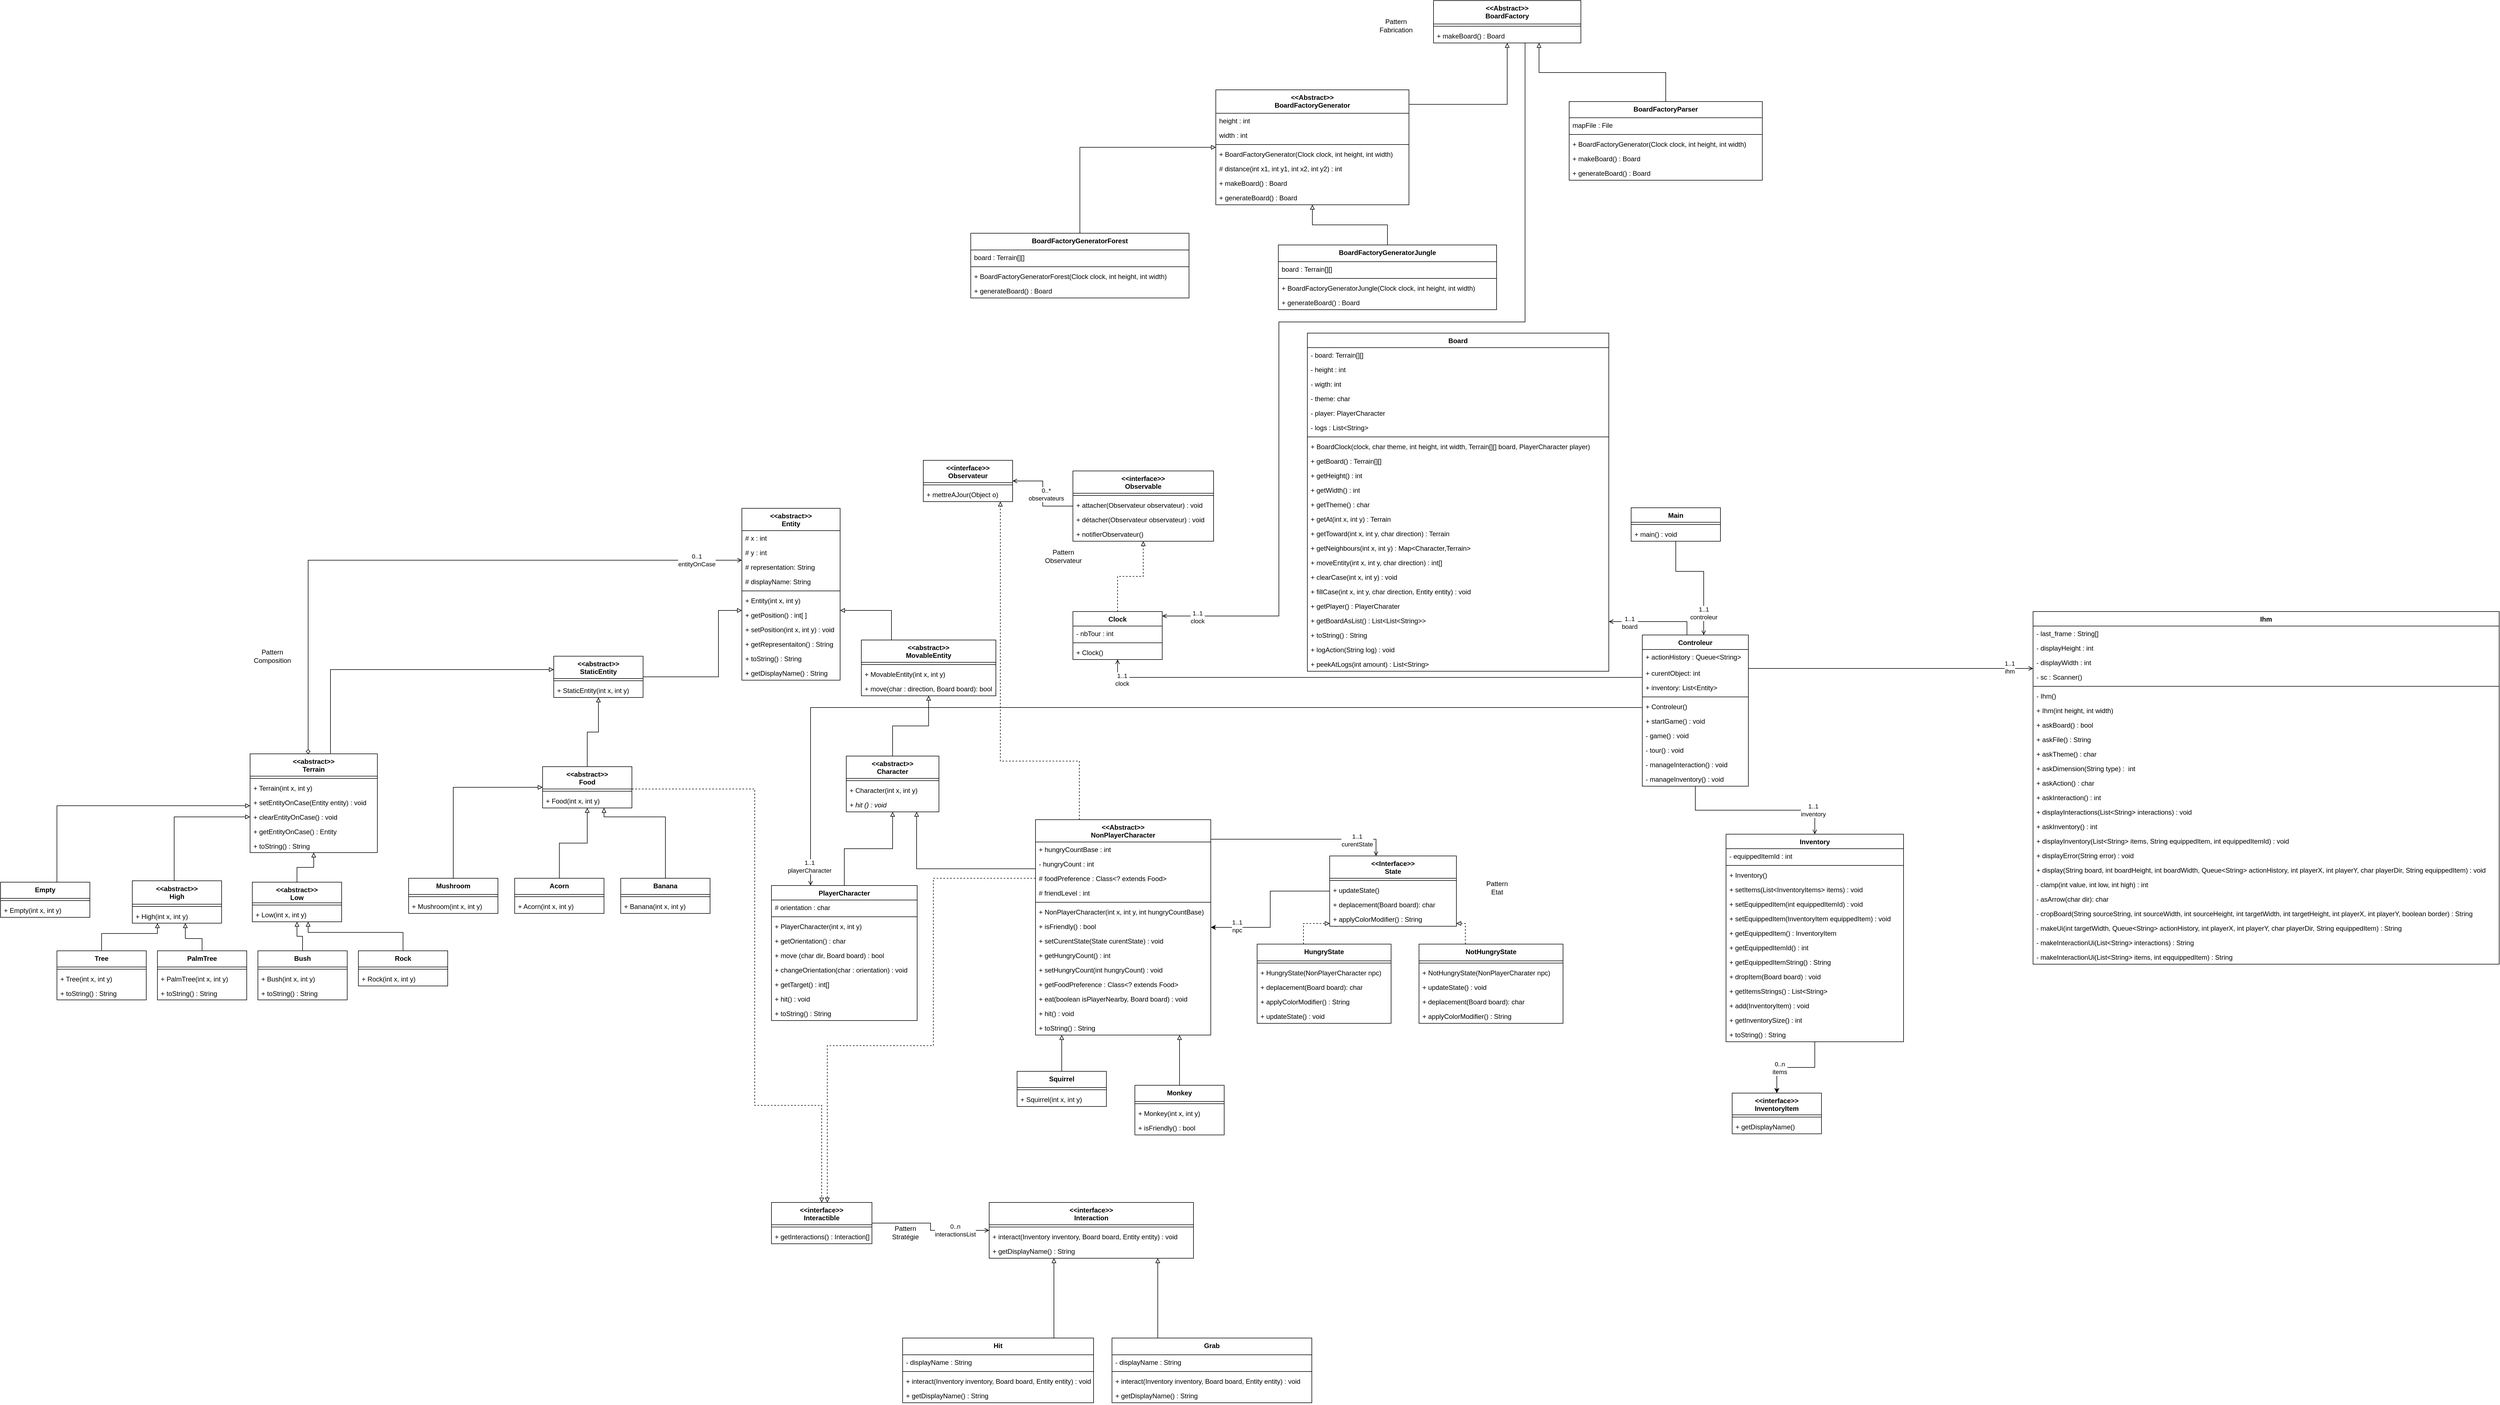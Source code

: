 <mxfile version="25.0.2">
  <diagram name="Page-1" id="kPcvRB0Jpk0-cz0uNh_7">
    <mxGraphModel dx="3274" dy="2444" grid="0" gridSize="10" guides="1" tooltips="1" connect="1" arrows="1" fold="1" page="0" pageScale="1" pageWidth="827" pageHeight="1169" math="0" shadow="0">
      <root>
        <mxCell id="0" />
        <mxCell id="1" parent="0" />
        <mxCell id="V_oIrFP5sulKO1TenzHI-9" style="edgeStyle=orthogonalEdgeStyle;rounded=0;orthogonalLoop=1;jettySize=auto;html=1;endArrow=block;endFill=0;" parent="1" source="HCp1jWOT6lPPvcUnvt3E-54" target="HCp1jWOT6lPPvcUnvt3E-30" edge="1">
          <mxGeometry relative="1" as="geometry">
            <mxPoint x="655" y="320" as="sourcePoint" />
            <mxPoint x="589.43" y="231.76" as="targetPoint" />
            <Array as="points">
              <mxPoint x="655" y="250" />
            </Array>
          </mxGeometry>
        </mxCell>
        <mxCell id="V_oIrFP5sulKO1TenzHI-10" style="edgeStyle=orthogonalEdgeStyle;rounded=0;orthogonalLoop=1;jettySize=auto;html=1;endArrow=block;endFill=0;" parent="1" source="HCp1jWOT6lPPvcUnvt3E-36" target="HCp1jWOT6lPPvcUnvt3E-30" edge="1">
          <mxGeometry relative="1" as="geometry">
            <mxPoint x="345" y="320" as="sourcePoint" />
            <mxPoint x="399.24" y="233.16" as="targetPoint" />
            <Array as="points">
              <mxPoint x="345" y="250" />
            </Array>
          </mxGeometry>
        </mxCell>
        <mxCell id="V_oIrFP5sulKO1TenzHI-17" style="edgeStyle=orthogonalEdgeStyle;rounded=0;orthogonalLoop=1;jettySize=auto;html=1;endArrow=block;endFill=0;" parent="1" source="HCp1jWOT6lPPvcUnvt3E-60" target="HCp1jWOT6lPPvcUnvt3E-54" edge="1">
          <mxGeometry relative="1" as="geometry">
            <mxPoint x="655" y="490" as="sourcePoint" />
            <mxPoint x="655" y="460" as="targetPoint" />
          </mxGeometry>
        </mxCell>
        <mxCell id="V_oIrFP5sulKO1TenzHI-20" value="PlayerCharacter" style="swimlane;fontStyle=1;align=center;verticalAlign=top;childLayout=stackLayout;horizontal=1;startSize=26;horizontalStack=0;resizeParent=1;resizeParentMax=0;resizeLast=0;collapsible=1;marginBottom=0;whiteSpace=wrap;html=1;" parent="1" vertex="1">
          <mxGeometry x="440" y="743" width="261" height="242" as="geometry" />
        </mxCell>
        <mxCell id="DrACzwTK3TKXdcZGICnd-63" value="# orientation : char" style="text;strokeColor=none;fillColor=none;align=left;verticalAlign=top;spacingLeft=4;spacingRight=4;overflow=hidden;rotatable=0;points=[[0,0.5],[1,0.5]];portConstraint=eastwest;whiteSpace=wrap;html=1;" parent="V_oIrFP5sulKO1TenzHI-20" vertex="1">
          <mxGeometry y="26" width="261" height="26" as="geometry" />
        </mxCell>
        <mxCell id="V_oIrFP5sulKO1TenzHI-22" value="" style="line;strokeWidth=1;fillColor=none;align=left;verticalAlign=middle;spacingTop=-1;spacingLeft=3;spacingRight=3;rotatable=0;labelPosition=right;points=[];portConstraint=eastwest;strokeColor=inherit;" parent="V_oIrFP5sulKO1TenzHI-20" vertex="1">
          <mxGeometry y="52" width="261" height="8" as="geometry" />
        </mxCell>
        <mxCell id="l9vW0RXhgVoUWkP2VZ4Z-18" value="+ PlayerCharacter(int x, int y)" style="text;strokeColor=none;fillColor=none;align=left;verticalAlign=top;spacingLeft=4;spacingRight=4;overflow=hidden;rotatable=0;points=[[0,0.5],[1,0.5]];portConstraint=eastwest;whiteSpace=wrap;html=1;" parent="V_oIrFP5sulKO1TenzHI-20" vertex="1">
          <mxGeometry y="60" width="261" height="26" as="geometry" />
        </mxCell>
        <mxCell id="pYf7q3VQLDyf8TSh6IOd-21" value="+ getOrientation() : char" style="text;strokeColor=none;fillColor=none;align=left;verticalAlign=top;spacingLeft=4;spacingRight=4;overflow=hidden;rotatable=0;points=[[0,0.5],[1,0.5]];portConstraint=eastwest;whiteSpace=wrap;html=1;" parent="V_oIrFP5sulKO1TenzHI-20" vertex="1">
          <mxGeometry y="86" width="261" height="26" as="geometry" />
        </mxCell>
        <mxCell id="DrACzwTK3TKXdcZGICnd-62" value="+ move (char dir, Board board) : bool" style="text;strokeColor=none;fillColor=none;align=left;verticalAlign=top;spacingLeft=4;spacingRight=4;overflow=hidden;rotatable=0;points=[[0,0.5],[1,0.5]];portConstraint=eastwest;whiteSpace=wrap;html=1;" parent="V_oIrFP5sulKO1TenzHI-20" vertex="1">
          <mxGeometry y="112" width="261" height="26" as="geometry" />
        </mxCell>
        <mxCell id="DrACzwTK3TKXdcZGICnd-64" value="+ changeOrientation(char : orientation) : void" style="text;strokeColor=none;fillColor=none;align=left;verticalAlign=top;spacingLeft=4;spacingRight=4;overflow=hidden;rotatable=0;points=[[0,0.5],[1,0.5]];portConstraint=eastwest;whiteSpace=wrap;html=1;" parent="V_oIrFP5sulKO1TenzHI-20" vertex="1">
          <mxGeometry y="138" width="261" height="26" as="geometry" />
        </mxCell>
        <mxCell id="XjsQFoxlmk537Zc9GoqI-103" value="+ getTarget() : int[]" style="text;strokeColor=none;fillColor=none;align=left;verticalAlign=top;spacingLeft=4;spacingRight=4;overflow=hidden;rotatable=0;points=[[0,0.5],[1,0.5]];portConstraint=eastwest;whiteSpace=wrap;html=1;" parent="V_oIrFP5sulKO1TenzHI-20" vertex="1">
          <mxGeometry y="164" width="261" height="26" as="geometry" />
        </mxCell>
        <mxCell id="AQo4Ace3PrdsBagxseuF-5" value="+ hit() : void" style="text;strokeColor=none;fillColor=none;align=left;verticalAlign=top;spacingLeft=4;spacingRight=4;overflow=hidden;rotatable=0;points=[[0,0.5],[1,0.5]];portConstraint=eastwest;whiteSpace=wrap;html=1;" vertex="1" parent="V_oIrFP5sulKO1TenzHI-20">
          <mxGeometry y="190" width="261" height="26" as="geometry" />
        </mxCell>
        <mxCell id="XjsQFoxlmk537Zc9GoqI-104" value="+ toString() : String" style="text;strokeColor=none;fillColor=none;align=left;verticalAlign=top;spacingLeft=4;spacingRight=4;overflow=hidden;rotatable=0;points=[[0,0.5],[1,0.5]];portConstraint=eastwest;whiteSpace=wrap;html=1;" parent="V_oIrFP5sulKO1TenzHI-20" vertex="1">
          <mxGeometry y="216" width="261" height="26" as="geometry" />
        </mxCell>
        <mxCell id="V_oIrFP5sulKO1TenzHI-68" style="edgeStyle=orthogonalEdgeStyle;rounded=0;orthogonalLoop=1;jettySize=auto;html=1;dashed=1;endArrow=block;endFill=0;" parent="1" source="HCp1jWOT6lPPvcUnvt3E-64" target="HCp1jWOT6lPPvcUnvt3E-67" edge="1">
          <mxGeometry relative="1" as="geometry">
            <mxPoint x="765.0" y="810" as="sourcePoint" />
            <mxPoint x="630" y="1090" as="targetPoint" />
            <Array as="points">
              <mxPoint x="730" y="730" />
              <mxPoint x="730" y="1030" />
              <mxPoint x="540" y="1030" />
            </Array>
          </mxGeometry>
        </mxCell>
        <mxCell id="V_oIrFP5sulKO1TenzHI-34" style="edgeStyle=orthogonalEdgeStyle;rounded=0;orthogonalLoop=1;jettySize=auto;html=1;endArrow=block;endFill=0;" parent="1" source="HCp1jWOT6lPPvcUnvt3E-64" target="HCp1jWOT6lPPvcUnvt3E-60" edge="1">
          <mxGeometry relative="1" as="geometry">
            <mxPoint x="707.5" y="670" as="sourcePoint" />
            <mxPoint x="707.63" y="630" as="targetPoint" />
            <Array as="points">
              <mxPoint x="700" y="713" />
            </Array>
          </mxGeometry>
        </mxCell>
        <mxCell id="V_oIrFP5sulKO1TenzHI-45" style="edgeStyle=orthogonalEdgeStyle;rounded=0;orthogonalLoop=1;jettySize=auto;html=1;endArrow=block;endFill=0;" parent="1" source="V_oIrFP5sulKO1TenzHI-20" target="HCp1jWOT6lPPvcUnvt3E-60" edge="1">
          <mxGeometry relative="1" as="geometry">
            <mxPoint x="569.31" y="631.82" as="targetPoint" />
          </mxGeometry>
        </mxCell>
        <mxCell id="V_oIrFP5sulKO1TenzHI-67" style="edgeStyle=orthogonalEdgeStyle;rounded=0;orthogonalLoop=1;jettySize=auto;html=1;dashed=1;endArrow=block;endFill=0;" parent="1" source="HCp1jWOT6lPPvcUnvt3E-48" target="HCp1jWOT6lPPvcUnvt3E-67" edge="1">
          <mxGeometry relative="1" as="geometry">
            <mxPoint x="395" y="630" as="sourcePoint" />
            <mxPoint x="440" y="1110" as="targetPoint" />
            <Array as="points">
              <mxPoint x="410" y="570" />
              <mxPoint x="410" y="1137" />
            </Array>
          </mxGeometry>
        </mxCell>
        <mxCell id="V_oIrFP5sulKO1TenzHI-56" style="edgeStyle=orthogonalEdgeStyle;rounded=0;orthogonalLoop=1;jettySize=auto;html=1;endArrow=open;endFill=0;startArrow=diamond;startFill=0;" parent="1" source="HCp1jWOT6lPPvcUnvt3E-42" target="HCp1jWOT6lPPvcUnvt3E-30" edge="1">
          <mxGeometry relative="1" as="geometry">
            <mxPoint x="137.5" y="490" as="sourcePoint" />
            <mxPoint x="400" y="185" as="targetPoint" />
            <Array as="points">
              <mxPoint x="-390" y="160" />
            </Array>
          </mxGeometry>
        </mxCell>
        <mxCell id="V_oIrFP5sulKO1TenzHI-57" value="0..1&lt;div&gt;entityOnCase&lt;/div&gt;" style="edgeLabel;html=1;align=center;verticalAlign=middle;resizable=0;points=[];" parent="V_oIrFP5sulKO1TenzHI-56" vertex="1" connectable="0">
          <mxGeometry x="0.815" relative="1" as="geometry">
            <mxPoint x="23" as="offset" />
          </mxGeometry>
        </mxCell>
        <mxCell id="V_oIrFP5sulKO1TenzHI-54" style="edgeStyle=orthogonalEdgeStyle;rounded=0;orthogonalLoop=1;jettySize=auto;html=1;endArrow=block;endFill=0;" parent="1" source="HCp1jWOT6lPPvcUnvt3E-42" target="HCp1jWOT6lPPvcUnvt3E-36" edge="1">
          <mxGeometry relative="1" as="geometry">
            <mxPoint x="185" y="490" as="sourcePoint" />
            <mxPoint x="250.76" y="401.34" as="targetPoint" />
            <Array as="points">
              <mxPoint x="-350" y="356" />
            </Array>
          </mxGeometry>
        </mxCell>
        <mxCell id="V_oIrFP5sulKO1TenzHI-62" style="edgeStyle=orthogonalEdgeStyle;rounded=0;orthogonalLoop=1;jettySize=auto;html=1;endArrow=open;endFill=0;" parent="1" source="HCp1jWOT6lPPvcUnvt3E-67" target="HCp1jWOT6lPPvcUnvt3E-71" edge="1">
          <mxGeometry relative="1" as="geometry">
            <mxPoint x="510" y="1330.71" as="sourcePoint" />
            <mxPoint x="740" y="1330.71" as="targetPoint" />
          </mxGeometry>
        </mxCell>
        <mxCell id="V_oIrFP5sulKO1TenzHI-63" value="0..n&lt;div&gt;interactionsList&lt;/div&gt;" style="edgeLabel;html=1;align=center;verticalAlign=middle;resizable=0;points=[];" parent="V_oIrFP5sulKO1TenzHI-62" vertex="1" connectable="0">
          <mxGeometry x="0.821" y="-1" relative="1" as="geometry">
            <mxPoint x="-41" y="-1" as="offset" />
          </mxGeometry>
        </mxCell>
        <mxCell id="V_oIrFP5sulKO1TenzHI-69" value="Pattern Stratégie" style="text;html=1;align=center;verticalAlign=middle;whiteSpace=wrap;rounded=0;" parent="1" vertex="1">
          <mxGeometry x="650" y="1350" width="60" height="30" as="geometry" />
        </mxCell>
        <mxCell id="HCp1jWOT6lPPvcUnvt3E-15" style="edgeStyle=orthogonalEdgeStyle;rounded=0;orthogonalLoop=1;jettySize=auto;html=1;dashed=1;endArrow=block;endFill=0;" parent="1" source="HCp1jWOT6lPPvcUnvt3E-1" target="HCp1jWOT6lPPvcUnvt3E-9" edge="1">
          <mxGeometry relative="1" as="geometry" />
        </mxCell>
        <mxCell id="HCp1jWOT6lPPvcUnvt3E-1" value="Clock" style="swimlane;fontStyle=1;align=center;verticalAlign=top;childLayout=stackLayout;horizontal=1;startSize=26;horizontalStack=0;resizeParent=1;resizeParentMax=0;resizeLast=0;collapsible=1;marginBottom=0;whiteSpace=wrap;html=1;" parent="1" vertex="1">
          <mxGeometry x="980" y="252" width="160" height="86" as="geometry" />
        </mxCell>
        <mxCell id="HCp1jWOT6lPPvcUnvt3E-2" value="- nbTour : int" style="text;strokeColor=none;fillColor=none;align=left;verticalAlign=top;spacingLeft=4;spacingRight=4;overflow=hidden;rotatable=0;points=[[0,0.5],[1,0.5]];portConstraint=eastwest;whiteSpace=wrap;html=1;" parent="HCp1jWOT6lPPvcUnvt3E-1" vertex="1">
          <mxGeometry y="26" width="160" height="26" as="geometry" />
        </mxCell>
        <mxCell id="HCp1jWOT6lPPvcUnvt3E-3" value="" style="line;strokeWidth=1;fillColor=none;align=left;verticalAlign=middle;spacingTop=-1;spacingLeft=3;spacingRight=3;rotatable=0;labelPosition=right;points=[];portConstraint=eastwest;strokeColor=inherit;" parent="HCp1jWOT6lPPvcUnvt3E-1" vertex="1">
          <mxGeometry y="52" width="160" height="8" as="geometry" />
        </mxCell>
        <mxCell id="pYf7q3VQLDyf8TSh6IOd-8" value="+ Clock()" style="text;strokeColor=none;fillColor=none;align=left;verticalAlign=top;spacingLeft=4;spacingRight=4;overflow=hidden;rotatable=0;points=[[0,0.5],[1,0.5]];portConstraint=eastwest;whiteSpace=wrap;html=1;" parent="HCp1jWOT6lPPvcUnvt3E-1" vertex="1">
          <mxGeometry y="60" width="160" height="26" as="geometry" />
        </mxCell>
        <mxCell id="HCp1jWOT6lPPvcUnvt3E-5" value="&amp;lt;&amp;lt;interface&amp;gt;&amp;gt;&lt;div&gt;Observateur&lt;/div&gt;" style="swimlane;fontStyle=1;align=center;verticalAlign=top;childLayout=stackLayout;horizontal=1;startSize=40;horizontalStack=0;resizeParent=1;resizeParentMax=0;resizeLast=0;collapsible=1;marginBottom=0;whiteSpace=wrap;html=1;" parent="1" vertex="1">
          <mxGeometry x="712" y="-19" width="160" height="74" as="geometry" />
        </mxCell>
        <mxCell id="HCp1jWOT6lPPvcUnvt3E-7" value="" style="line;strokeWidth=1;fillColor=none;align=left;verticalAlign=middle;spacingTop=-1;spacingLeft=3;spacingRight=3;rotatable=0;labelPosition=right;points=[];portConstraint=eastwest;strokeColor=inherit;" parent="HCp1jWOT6lPPvcUnvt3E-5" vertex="1">
          <mxGeometry y="40" width="160" height="8" as="geometry" />
        </mxCell>
        <mxCell id="HCp1jWOT6lPPvcUnvt3E-8" value="+ mettreAJour(Object o)" style="text;strokeColor=none;fillColor=none;align=left;verticalAlign=top;spacingLeft=4;spacingRight=4;overflow=hidden;rotatable=0;points=[[0,0.5],[1,0.5]];portConstraint=eastwest;whiteSpace=wrap;html=1;" parent="HCp1jWOT6lPPvcUnvt3E-5" vertex="1">
          <mxGeometry y="48" width="160" height="26" as="geometry" />
        </mxCell>
        <mxCell id="pYf7q3VQLDyf8TSh6IOd-6" style="edgeStyle=orthogonalEdgeStyle;rounded=0;orthogonalLoop=1;jettySize=auto;html=1;endArrow=open;endFill=0;" parent="1" source="HCp1jWOT6lPPvcUnvt3E-9" target="HCp1jWOT6lPPvcUnvt3E-5" edge="1">
          <mxGeometry relative="1" as="geometry" />
        </mxCell>
        <mxCell id="pYf7q3VQLDyf8TSh6IOd-7" value="0..*&lt;div&gt;observateurs&lt;/div&gt;" style="edgeLabel;html=1;align=center;verticalAlign=middle;resizable=0;points=[];" parent="pYf7q3VQLDyf8TSh6IOd-6" vertex="1" connectable="0">
          <mxGeometry x="0.567" relative="1" as="geometry">
            <mxPoint x="27" y="24" as="offset" />
          </mxGeometry>
        </mxCell>
        <mxCell id="HCp1jWOT6lPPvcUnvt3E-9" value="&amp;lt;&amp;lt;interface&amp;gt;&amp;gt;&lt;div&gt;Observable&lt;/div&gt;" style="swimlane;fontStyle=1;align=center;verticalAlign=top;childLayout=stackLayout;horizontal=1;startSize=40;horizontalStack=0;resizeParent=1;resizeParentMax=0;resizeLast=0;collapsible=1;marginBottom=0;whiteSpace=wrap;html=1;" parent="1" vertex="1">
          <mxGeometry x="980" width="252" height="126" as="geometry" />
        </mxCell>
        <mxCell id="HCp1jWOT6lPPvcUnvt3E-11" value="" style="line;strokeWidth=1;fillColor=none;align=left;verticalAlign=middle;spacingTop=-1;spacingLeft=3;spacingRight=3;rotatable=0;labelPosition=right;points=[];portConstraint=eastwest;strokeColor=inherit;" parent="HCp1jWOT6lPPvcUnvt3E-9" vertex="1">
          <mxGeometry y="40" width="252" height="8" as="geometry" />
        </mxCell>
        <mxCell id="HCp1jWOT6lPPvcUnvt3E-12" value="+ attacher(Observateur observateur) : void" style="text;strokeColor=none;fillColor=none;align=left;verticalAlign=top;spacingLeft=4;spacingRight=4;overflow=hidden;rotatable=0;points=[[0,0.5],[1,0.5]];portConstraint=eastwest;whiteSpace=wrap;html=1;" parent="HCp1jWOT6lPPvcUnvt3E-9" vertex="1">
          <mxGeometry y="48" width="252" height="26" as="geometry" />
        </mxCell>
        <mxCell id="HCp1jWOT6lPPvcUnvt3E-13" value="+ détacher(Observateur observateur) : void" style="text;strokeColor=none;fillColor=none;align=left;verticalAlign=top;spacingLeft=4;spacingRight=4;overflow=hidden;rotatable=0;points=[[0,0.5],[1,0.5]];portConstraint=eastwest;whiteSpace=wrap;html=1;" parent="HCp1jWOT6lPPvcUnvt3E-9" vertex="1">
          <mxGeometry y="74" width="252" height="26" as="geometry" />
        </mxCell>
        <mxCell id="HCp1jWOT6lPPvcUnvt3E-14" value="+ notifierObservateur()" style="text;strokeColor=none;fillColor=none;align=left;verticalAlign=top;spacingLeft=4;spacingRight=4;overflow=hidden;rotatable=0;points=[[0,0.5],[1,0.5]];portConstraint=eastwest;whiteSpace=wrap;html=1;" parent="HCp1jWOT6lPPvcUnvt3E-9" vertex="1">
          <mxGeometry y="100" width="252" height="26" as="geometry" />
        </mxCell>
        <mxCell id="r0xivs-joTKTYX9kbpUL-134" style="edgeStyle=orthogonalEdgeStyle;rounded=0;orthogonalLoop=1;jettySize=auto;html=1;endArrow=open;endFill=0;" parent="1" source="HCp1jWOT6lPPvcUnvt3E-18" target="HCp1jWOT6lPPvcUnvt3E-1" edge="1">
          <mxGeometry relative="1" as="geometry">
            <Array as="points">
              <mxPoint x="1060" y="370" />
            </Array>
          </mxGeometry>
        </mxCell>
        <mxCell id="r0xivs-joTKTYX9kbpUL-138" value="1..1&lt;div&gt;clock&lt;/div&gt;" style="edgeLabel;html=1;align=center;verticalAlign=middle;resizable=0;points=[];" parent="r0xivs-joTKTYX9kbpUL-134" vertex="1" connectable="0">
          <mxGeometry x="0.919" y="4" relative="1" as="geometry">
            <mxPoint as="offset" />
          </mxGeometry>
        </mxCell>
        <mxCell id="r0xivs-joTKTYX9kbpUL-135" style="edgeStyle=orthogonalEdgeStyle;rounded=0;orthogonalLoop=1;jettySize=auto;html=1;endArrow=open;endFill=0;" parent="1" source="HCp1jWOT6lPPvcUnvt3E-18" target="HCp1jWOT6lPPvcUnvt3E-121" edge="1">
          <mxGeometry relative="1" as="geometry">
            <Array as="points">
              <mxPoint x="2080" y="270" />
              <mxPoint x="1805" y="270" />
            </Array>
          </mxGeometry>
        </mxCell>
        <mxCell id="r0xivs-joTKTYX9kbpUL-139" value="1..1&lt;div&gt;board&lt;/div&gt;" style="edgeLabel;html=1;align=center;verticalAlign=middle;resizable=0;points=[];" parent="r0xivs-joTKTYX9kbpUL-135" vertex="1" connectable="0">
          <mxGeometry x="0.919" y="1" relative="1" as="geometry">
            <mxPoint x="30" y="1" as="offset" />
          </mxGeometry>
        </mxCell>
        <mxCell id="r0xivs-joTKTYX9kbpUL-136" style="edgeStyle=orthogonalEdgeStyle;rounded=0;orthogonalLoop=1;jettySize=auto;html=1;endArrow=open;endFill=0;" parent="1" source="HCp1jWOT6lPPvcUnvt3E-18" target="HCp1jWOT6lPPvcUnvt3E-22" edge="1">
          <mxGeometry relative="1" as="geometry">
            <Array as="points">
              <mxPoint x="2490" y="354" />
              <mxPoint x="2490" y="354" />
            </Array>
          </mxGeometry>
        </mxCell>
        <mxCell id="pYf7q3VQLDyf8TSh6IOd-4" value="1..1&lt;div&gt;ihm&lt;/div&gt;" style="edgeLabel;html=1;align=center;verticalAlign=middle;resizable=0;points=[];" parent="r0xivs-joTKTYX9kbpUL-136" vertex="1" connectable="0">
          <mxGeometry x="0.835" y="2" relative="1" as="geometry">
            <mxPoint as="offset" />
          </mxGeometry>
        </mxCell>
        <mxCell id="DrACzwTK3TKXdcZGICnd-43" style="edgeStyle=orthogonalEdgeStyle;rounded=0;orthogonalLoop=1;jettySize=auto;html=1;endArrow=open;endFill=0;" parent="1" source="HCp1jWOT6lPPvcUnvt3E-18" target="DrACzwTK3TKXdcZGICnd-5" edge="1">
          <mxGeometry relative="1" as="geometry" />
        </mxCell>
        <mxCell id="XjsQFoxlmk537Zc9GoqI-35" value="1..1&lt;div&gt;inventory&lt;/div&gt;" style="edgeLabel;html=1;align=center;verticalAlign=middle;resizable=0;points=[];" parent="DrACzwTK3TKXdcZGICnd-43" vertex="1" connectable="0">
          <mxGeometry x="0.692" relative="1" as="geometry">
            <mxPoint as="offset" />
          </mxGeometry>
        </mxCell>
        <mxCell id="DrACzwTK3TKXdcZGICnd-61" style="edgeStyle=orthogonalEdgeStyle;rounded=0;orthogonalLoop=1;jettySize=auto;html=1;endArrow=open;endFill=0;" parent="1" source="HCp1jWOT6lPPvcUnvt3E-18" target="V_oIrFP5sulKO1TenzHI-20" edge="1">
          <mxGeometry relative="1" as="geometry">
            <Array as="points">
              <mxPoint x="510" y="424" />
            </Array>
          </mxGeometry>
        </mxCell>
        <mxCell id="pYf7q3VQLDyf8TSh6IOd-5" value="1..1&lt;div&gt;playerCharacter&lt;/div&gt;" style="edgeLabel;html=1;align=center;verticalAlign=middle;resizable=0;points=[];" parent="DrACzwTK3TKXdcZGICnd-61" vertex="1" connectable="0">
          <mxGeometry x="0.962" y="-2" relative="1" as="geometry">
            <mxPoint as="offset" />
          </mxGeometry>
        </mxCell>
        <mxCell id="HCp1jWOT6lPPvcUnvt3E-18" value="Controleur" style="swimlane;fontStyle=1;align=center;verticalAlign=top;childLayout=stackLayout;horizontal=1;startSize=26;horizontalStack=0;resizeParent=1;resizeParentMax=0;resizeLast=0;collapsible=1;marginBottom=0;whiteSpace=wrap;html=1;" parent="1" vertex="1">
          <mxGeometry x="2000" y="294" width="190" height="271" as="geometry" />
        </mxCell>
        <mxCell id="HCp1jWOT6lPPvcUnvt3E-19" value="+ actionHistory : Queue&amp;lt;String&amp;gt;" style="text;strokeColor=none;fillColor=none;align=left;verticalAlign=top;spacingLeft=4;spacingRight=4;overflow=hidden;rotatable=0;points=[[0,0.5],[1,0.5]];portConstraint=eastwest;whiteSpace=wrap;html=1;" parent="HCp1jWOT6lPPvcUnvt3E-18" vertex="1">
          <mxGeometry y="26" width="190" height="29" as="geometry" />
        </mxCell>
        <mxCell id="l9vW0RXhgVoUWkP2VZ4Z-25" value="+ curentObject: int" style="text;strokeColor=none;fillColor=none;align=left;verticalAlign=top;spacingLeft=4;spacingRight=4;overflow=hidden;rotatable=0;points=[[0,0.5],[1,0.5]];portConstraint=eastwest;whiteSpace=wrap;html=1;" parent="HCp1jWOT6lPPvcUnvt3E-18" vertex="1">
          <mxGeometry y="55" width="190" height="26" as="geometry" />
        </mxCell>
        <mxCell id="l9vW0RXhgVoUWkP2VZ4Z-24" value="+ inventory: List&amp;lt;Entity&amp;gt;" style="text;strokeColor=none;fillColor=none;align=left;verticalAlign=top;spacingLeft=4;spacingRight=4;overflow=hidden;rotatable=0;points=[[0,0.5],[1,0.5]];portConstraint=eastwest;whiteSpace=wrap;html=1;" parent="HCp1jWOT6lPPvcUnvt3E-18" vertex="1">
          <mxGeometry y="81" width="190" height="26" as="geometry" />
        </mxCell>
        <mxCell id="HCp1jWOT6lPPvcUnvt3E-20" value="" style="line;strokeWidth=1;fillColor=none;align=left;verticalAlign=middle;spacingTop=-1;spacingLeft=3;spacingRight=3;rotatable=0;labelPosition=right;points=[];portConstraint=eastwest;strokeColor=inherit;" parent="HCp1jWOT6lPPvcUnvt3E-18" vertex="1">
          <mxGeometry y="107" width="190" height="8" as="geometry" />
        </mxCell>
        <mxCell id="l9vW0RXhgVoUWkP2VZ4Z-22" value="+ Controleur()" style="text;strokeColor=none;fillColor=none;align=left;verticalAlign=top;spacingLeft=4;spacingRight=4;overflow=hidden;rotatable=0;points=[[0,0.5],[1,0.5]];portConstraint=eastwest;whiteSpace=wrap;html=1;" parent="HCp1jWOT6lPPvcUnvt3E-18" vertex="1">
          <mxGeometry y="115" width="190" height="26" as="geometry" />
        </mxCell>
        <mxCell id="HCp1jWOT6lPPvcUnvt3E-21" value="+ startGame() : void" style="text;strokeColor=none;fillColor=none;align=left;verticalAlign=top;spacingLeft=4;spacingRight=4;overflow=hidden;rotatable=0;points=[[0,0.5],[1,0.5]];portConstraint=eastwest;whiteSpace=wrap;html=1;" parent="HCp1jWOT6lPPvcUnvt3E-18" vertex="1">
          <mxGeometry y="141" width="190" height="26" as="geometry" />
        </mxCell>
        <mxCell id="r0xivs-joTKTYX9kbpUL-143" value="- game() : void" style="text;strokeColor=none;fillColor=none;align=left;verticalAlign=top;spacingLeft=4;spacingRight=4;overflow=hidden;rotatable=0;points=[[0,0.5],[1,0.5]];portConstraint=eastwest;whiteSpace=wrap;html=1;" parent="HCp1jWOT6lPPvcUnvt3E-18" vertex="1">
          <mxGeometry y="167" width="190" height="26" as="geometry" />
        </mxCell>
        <mxCell id="XjsQFoxlmk537Zc9GoqI-36" value="- tour() : void" style="text;strokeColor=none;fillColor=none;align=left;verticalAlign=top;spacingLeft=4;spacingRight=4;overflow=hidden;rotatable=0;points=[[0,0.5],[1,0.5]];portConstraint=eastwest;whiteSpace=wrap;html=1;" parent="HCp1jWOT6lPPvcUnvt3E-18" vertex="1">
          <mxGeometry y="193" width="190" height="26" as="geometry" />
        </mxCell>
        <mxCell id="XjsQFoxlmk537Zc9GoqI-37" value="- manageInteraction() : void" style="text;strokeColor=none;fillColor=none;align=left;verticalAlign=top;spacingLeft=4;spacingRight=4;overflow=hidden;rotatable=0;points=[[0,0.5],[1,0.5]];portConstraint=eastwest;whiteSpace=wrap;html=1;" parent="HCp1jWOT6lPPvcUnvt3E-18" vertex="1">
          <mxGeometry y="219" width="190" height="26" as="geometry" />
        </mxCell>
        <mxCell id="XjsQFoxlmk537Zc9GoqI-38" value="- manageInventory() : void" style="text;strokeColor=none;fillColor=none;align=left;verticalAlign=top;spacingLeft=4;spacingRight=4;overflow=hidden;rotatable=0;points=[[0,0.5],[1,0.5]];portConstraint=eastwest;whiteSpace=wrap;html=1;" parent="HCp1jWOT6lPPvcUnvt3E-18" vertex="1">
          <mxGeometry y="245" width="190" height="26" as="geometry" />
        </mxCell>
        <mxCell id="HCp1jWOT6lPPvcUnvt3E-22" value="Ihm" style="swimlane;fontStyle=1;align=center;verticalAlign=top;childLayout=stackLayout;horizontal=1;startSize=26;horizontalStack=0;resizeParent=1;resizeParentMax=0;resizeLast=0;collapsible=1;marginBottom=0;whiteSpace=wrap;html=1;" parent="1" vertex="1">
          <mxGeometry x="2700" y="252" width="835" height="632" as="geometry" />
        </mxCell>
        <mxCell id="XjsQFoxlmk537Zc9GoqI-1" value="- last_frame : String[]" style="text;strokeColor=none;fillColor=none;align=left;verticalAlign=top;spacingLeft=4;spacingRight=4;overflow=hidden;rotatable=0;points=[[0,0.5],[1,0.5]];portConstraint=eastwest;whiteSpace=wrap;html=1;" parent="HCp1jWOT6lPPvcUnvt3E-22" vertex="1">
          <mxGeometry y="26" width="835" height="26" as="geometry" />
        </mxCell>
        <mxCell id="HCp1jWOT6lPPvcUnvt3E-23" value="- displayHeight : int" style="text;strokeColor=none;fillColor=none;align=left;verticalAlign=top;spacingLeft=4;spacingRight=4;overflow=hidden;rotatable=0;points=[[0,0.5],[1,0.5]];portConstraint=eastwest;whiteSpace=wrap;html=1;" parent="HCp1jWOT6lPPvcUnvt3E-22" vertex="1">
          <mxGeometry y="52" width="835" height="26" as="geometry" />
        </mxCell>
        <mxCell id="DrACzwTK3TKXdcZGICnd-57" value="- displayWidth : int" style="text;strokeColor=none;fillColor=none;align=left;verticalAlign=top;spacingLeft=4;spacingRight=4;overflow=hidden;rotatable=0;points=[[0,0.5],[1,0.5]];portConstraint=eastwest;whiteSpace=wrap;html=1;" parent="HCp1jWOT6lPPvcUnvt3E-22" vertex="1">
          <mxGeometry y="78" width="835" height="26" as="geometry" />
        </mxCell>
        <mxCell id="pYf7q3VQLDyf8TSh6IOd-1" value="- sc : Scanner()" style="text;strokeColor=none;fillColor=none;align=left;verticalAlign=top;spacingLeft=4;spacingRight=4;overflow=hidden;rotatable=0;points=[[0,0.5],[1,0.5]];portConstraint=eastwest;whiteSpace=wrap;html=1;" parent="HCp1jWOT6lPPvcUnvt3E-22" vertex="1">
          <mxGeometry y="104" width="835" height="26" as="geometry" />
        </mxCell>
        <mxCell id="HCp1jWOT6lPPvcUnvt3E-24" value="" style="line;strokeWidth=1;fillColor=none;align=left;verticalAlign=middle;spacingTop=-1;spacingLeft=3;spacingRight=3;rotatable=0;labelPosition=right;points=[];portConstraint=eastwest;strokeColor=inherit;" parent="HCp1jWOT6lPPvcUnvt3E-22" vertex="1">
          <mxGeometry y="130" width="835" height="8" as="geometry" />
        </mxCell>
        <mxCell id="XjsQFoxlmk537Zc9GoqI-2" value="- Ihm()" style="text;strokeColor=none;fillColor=none;align=left;verticalAlign=top;spacingLeft=4;spacingRight=4;overflow=hidden;rotatable=0;points=[[0,0.5],[1,0.5]];portConstraint=eastwest;whiteSpace=wrap;html=1;" parent="HCp1jWOT6lPPvcUnvt3E-22" vertex="1">
          <mxGeometry y="138" width="835" height="26" as="geometry" />
        </mxCell>
        <mxCell id="l9vW0RXhgVoUWkP2VZ4Z-23" value="+ Ihm(int height, int width)" style="text;strokeColor=none;fillColor=none;align=left;verticalAlign=top;spacingLeft=4;spacingRight=4;overflow=hidden;rotatable=0;points=[[0,0.5],[1,0.5]];portConstraint=eastwest;whiteSpace=wrap;html=1;" parent="HCp1jWOT6lPPvcUnvt3E-22" vertex="1">
          <mxGeometry y="164" width="835" height="26" as="geometry" />
        </mxCell>
        <mxCell id="HCp1jWOT6lPPvcUnvt3E-25" value="+ askBoard() : bool" style="text;strokeColor=none;fillColor=none;align=left;verticalAlign=top;spacingLeft=4;spacingRight=4;overflow=hidden;rotatable=0;points=[[0,0.5],[1,0.5]];portConstraint=eastwest;whiteSpace=wrap;html=1;" parent="HCp1jWOT6lPPvcUnvt3E-22" vertex="1">
          <mxGeometry y="190" width="835" height="26" as="geometry" />
        </mxCell>
        <mxCell id="r0xivs-joTKTYX9kbpUL-142" value="+ askFile() : String" style="text;strokeColor=none;fillColor=none;align=left;verticalAlign=top;spacingLeft=4;spacingRight=4;overflow=hidden;rotatable=0;points=[[0,0.5],[1,0.5]];portConstraint=eastwest;whiteSpace=wrap;html=1;" parent="HCp1jWOT6lPPvcUnvt3E-22" vertex="1">
          <mxGeometry y="216" width="835" height="26" as="geometry" />
        </mxCell>
        <mxCell id="XjsQFoxlmk537Zc9GoqI-3" value="+ askTheme() : char" style="text;strokeColor=none;fillColor=none;align=left;verticalAlign=top;spacingLeft=4;spacingRight=4;overflow=hidden;rotatable=0;points=[[0,0.5],[1,0.5]];portConstraint=eastwest;whiteSpace=wrap;html=1;" parent="HCp1jWOT6lPPvcUnvt3E-22" vertex="1">
          <mxGeometry y="242" width="835" height="26" as="geometry" />
        </mxCell>
        <mxCell id="XjsQFoxlmk537Zc9GoqI-4" value="+ askDimension(String type) :&amp;nbsp; int" style="text;strokeColor=none;fillColor=none;align=left;verticalAlign=top;spacingLeft=4;spacingRight=4;overflow=hidden;rotatable=0;points=[[0,0.5],[1,0.5]];portConstraint=eastwest;whiteSpace=wrap;html=1;" parent="HCp1jWOT6lPPvcUnvt3E-22" vertex="1">
          <mxGeometry y="268" width="835" height="26" as="geometry" />
        </mxCell>
        <mxCell id="DrACzwTK3TKXdcZGICnd-36" value="+ askAction() : char" style="text;strokeColor=none;fillColor=none;align=left;verticalAlign=top;spacingLeft=4;spacingRight=4;overflow=hidden;rotatable=0;points=[[0,0.5],[1,0.5]];portConstraint=eastwest;whiteSpace=wrap;html=1;" parent="HCp1jWOT6lPPvcUnvt3E-22" vertex="1">
          <mxGeometry y="294" width="835" height="26" as="geometry" />
        </mxCell>
        <mxCell id="XjsQFoxlmk537Zc9GoqI-5" value="+ askInteraction() : int" style="text;strokeColor=none;fillColor=none;align=left;verticalAlign=top;spacingLeft=4;spacingRight=4;overflow=hidden;rotatable=0;points=[[0,0.5],[1,0.5]];portConstraint=eastwest;whiteSpace=wrap;html=1;" parent="HCp1jWOT6lPPvcUnvt3E-22" vertex="1">
          <mxGeometry y="320" width="835" height="26" as="geometry" />
        </mxCell>
        <mxCell id="XjsQFoxlmk537Zc9GoqI-26" value="+ displayInteractions(List&amp;lt;String&amp;gt; interactions) : void" style="text;strokeColor=none;fillColor=none;align=left;verticalAlign=top;spacingLeft=4;spacingRight=4;overflow=hidden;rotatable=0;points=[[0,0.5],[1,0.5]];portConstraint=eastwest;whiteSpace=wrap;html=1;" parent="HCp1jWOT6lPPvcUnvt3E-22" vertex="1">
          <mxGeometry y="346" width="835" height="26" as="geometry" />
        </mxCell>
        <mxCell id="XjsQFoxlmk537Zc9GoqI-27" value="+ askInventory() : int" style="text;strokeColor=none;fillColor=none;align=left;verticalAlign=top;spacingLeft=4;spacingRight=4;overflow=hidden;rotatable=0;points=[[0,0.5],[1,0.5]];portConstraint=eastwest;whiteSpace=wrap;html=1;" parent="HCp1jWOT6lPPvcUnvt3E-22" vertex="1">
          <mxGeometry y="372" width="835" height="26" as="geometry" />
        </mxCell>
        <mxCell id="XjsQFoxlmk537Zc9GoqI-28" value="+ displayInventory(List&amp;lt;String&amp;gt; items, String equippedItem, int equippedItemId) : void" style="text;strokeColor=none;fillColor=none;align=left;verticalAlign=top;spacingLeft=4;spacingRight=4;overflow=hidden;rotatable=0;points=[[0,0.5],[1,0.5]];portConstraint=eastwest;whiteSpace=wrap;html=1;" parent="HCp1jWOT6lPPvcUnvt3E-22" vertex="1">
          <mxGeometry y="398" width="835" height="26" as="geometry" />
        </mxCell>
        <mxCell id="l9vW0RXhgVoUWkP2VZ4Z-26" value="+ displayError(String error) : void" style="text;strokeColor=none;fillColor=none;align=left;verticalAlign=top;spacingLeft=4;spacingRight=4;overflow=hidden;rotatable=0;points=[[0,0.5],[1,0.5]];portConstraint=eastwest;whiteSpace=wrap;html=1;" parent="HCp1jWOT6lPPvcUnvt3E-22" vertex="1">
          <mxGeometry y="424" width="835" height="26" as="geometry" />
        </mxCell>
        <mxCell id="r0xivs-joTKTYX9kbpUL-144" value="+ display(String board, int boardHeight, int boardWidth, Queue&amp;lt;String&amp;gt; actionHistory, int playerX, int playerY, char playerDir, String equippedItem) : void" style="text;strokeColor=none;fillColor=none;align=left;verticalAlign=top;spacingLeft=4;spacingRight=4;overflow=hidden;rotatable=0;points=[[0,0.5],[1,0.5]];portConstraint=eastwest;whiteSpace=wrap;html=1;" parent="HCp1jWOT6lPPvcUnvt3E-22" vertex="1">
          <mxGeometry y="450" width="835" height="26" as="geometry" />
        </mxCell>
        <mxCell id="pYf7q3VQLDyf8TSh6IOd-2" value="- clamp(int value, int low, int high) : int" style="text;strokeColor=none;fillColor=none;align=left;verticalAlign=top;spacingLeft=4;spacingRight=4;overflow=hidden;rotatable=0;points=[[0,0.5],[1,0.5]];portConstraint=eastwest;whiteSpace=wrap;html=1;" parent="HCp1jWOT6lPPvcUnvt3E-22" vertex="1">
          <mxGeometry y="476" width="835" height="26" as="geometry" />
        </mxCell>
        <mxCell id="pYf7q3VQLDyf8TSh6IOd-3" value="- asArrow(char dir): char" style="text;strokeColor=none;fillColor=none;align=left;verticalAlign=top;spacingLeft=4;spacingRight=4;overflow=hidden;rotatable=0;points=[[0,0.5],[1,0.5]];portConstraint=eastwest;whiteSpace=wrap;html=1;" parent="HCp1jWOT6lPPvcUnvt3E-22" vertex="1">
          <mxGeometry y="502" width="835" height="26" as="geometry" />
        </mxCell>
        <mxCell id="DrACzwTK3TKXdcZGICnd-56" value="- cropBoard(String sourceString, int sourceWidth, int sourceHeight, int targetWidth, int targetHeight, int playerX, int playerY, boolean border) : String" style="text;strokeColor=none;fillColor=none;align=left;verticalAlign=top;spacingLeft=4;spacingRight=4;overflow=hidden;rotatable=0;points=[[0,0.5],[1,0.5]];portConstraint=eastwest;whiteSpace=wrap;html=1;" parent="HCp1jWOT6lPPvcUnvt3E-22" vertex="1">
          <mxGeometry y="528" width="835" height="26" as="geometry" />
        </mxCell>
        <mxCell id="DrACzwTK3TKXdcZGICnd-58" value="-&amp;nbsp;makeUi(int targetWidth, Queue&amp;lt;String&amp;gt; actionHistory, int playerX, int playerY, char playerDir, String equippedItem) : String" style="text;strokeColor=none;fillColor=none;align=left;verticalAlign=top;spacingLeft=4;spacingRight=4;overflow=hidden;rotatable=0;points=[[0,0.5],[1,0.5]];portConstraint=eastwest;whiteSpace=wrap;html=1;" parent="HCp1jWOT6lPPvcUnvt3E-22" vertex="1">
          <mxGeometry y="554" width="835" height="26" as="geometry" />
        </mxCell>
        <mxCell id="XjsQFoxlmk537Zc9GoqI-29" value="-&amp;nbsp;makeInteractionUi(List&amp;lt;String&amp;gt; interactions) : String" style="text;strokeColor=none;fillColor=none;align=left;verticalAlign=top;spacingLeft=4;spacingRight=4;overflow=hidden;rotatable=0;points=[[0,0.5],[1,0.5]];portConstraint=eastwest;whiteSpace=wrap;html=1;" parent="HCp1jWOT6lPPvcUnvt3E-22" vertex="1">
          <mxGeometry y="580" width="835" height="26" as="geometry" />
        </mxCell>
        <mxCell id="XjsQFoxlmk537Zc9GoqI-30" value="-&amp;nbsp;makeInteractionUi(List&amp;lt;String&amp;gt; items, int eqquippedItem) : String" style="text;strokeColor=none;fillColor=none;align=left;verticalAlign=top;spacingLeft=4;spacingRight=4;overflow=hidden;rotatable=0;points=[[0,0.5],[1,0.5]];portConstraint=eastwest;whiteSpace=wrap;html=1;" parent="HCp1jWOT6lPPvcUnvt3E-22" vertex="1">
          <mxGeometry y="606" width="835" height="26" as="geometry" />
        </mxCell>
        <mxCell id="HCp1jWOT6lPPvcUnvt3E-30" value="&amp;lt;&amp;lt;abstract&amp;gt;&amp;gt;&lt;div&gt;Entity&lt;/div&gt;" style="swimlane;fontStyle=1;align=center;verticalAlign=top;childLayout=stackLayout;horizontal=1;startSize=40;horizontalStack=0;resizeParent=1;resizeParentMax=0;resizeLast=0;collapsible=1;marginBottom=0;whiteSpace=wrap;html=1;" parent="1" vertex="1">
          <mxGeometry x="387" y="67" width="176" height="308" as="geometry" />
        </mxCell>
        <mxCell id="HCp1jWOT6lPPvcUnvt3E-31" value="# x : int" style="text;strokeColor=none;fillColor=none;align=left;verticalAlign=top;spacingLeft=4;spacingRight=4;overflow=hidden;rotatable=0;points=[[0,0.5],[1,0.5]];portConstraint=eastwest;whiteSpace=wrap;html=1;" parent="HCp1jWOT6lPPvcUnvt3E-30" vertex="1">
          <mxGeometry y="40" width="176" height="26" as="geometry" />
        </mxCell>
        <mxCell id="HCp1jWOT6lPPvcUnvt3E-34" value="#&amp;nbsp;y : int" style="text;strokeColor=none;fillColor=none;align=left;verticalAlign=top;spacingLeft=4;spacingRight=4;overflow=hidden;rotatable=0;points=[[0,0.5],[1,0.5]];portConstraint=eastwest;whiteSpace=wrap;html=1;" parent="HCp1jWOT6lPPvcUnvt3E-30" vertex="1">
          <mxGeometry y="66" width="176" height="26" as="geometry" />
        </mxCell>
        <mxCell id="HCp1jWOT6lPPvcUnvt3E-96" value="#&amp;nbsp;representation: String" style="text;strokeColor=none;fillColor=none;align=left;verticalAlign=top;spacingLeft=4;spacingRight=4;overflow=hidden;rotatable=0;points=[[0,0.5],[1,0.5]];portConstraint=eastwest;whiteSpace=wrap;html=1;" parent="HCp1jWOT6lPPvcUnvt3E-30" vertex="1">
          <mxGeometry y="92" width="176" height="26" as="geometry" />
        </mxCell>
        <mxCell id="AQo4Ace3PrdsBagxseuF-3" value="# displayName: String" style="text;strokeColor=none;fillColor=none;align=left;verticalAlign=top;spacingLeft=4;spacingRight=4;overflow=hidden;rotatable=0;points=[[0,0.5],[1,0.5]];portConstraint=eastwest;whiteSpace=wrap;html=1;" vertex="1" parent="HCp1jWOT6lPPvcUnvt3E-30">
          <mxGeometry y="118" width="176" height="26" as="geometry" />
        </mxCell>
        <mxCell id="HCp1jWOT6lPPvcUnvt3E-32" value="" style="line;strokeWidth=1;fillColor=none;align=left;verticalAlign=middle;spacingTop=-1;spacingLeft=3;spacingRight=3;rotatable=0;labelPosition=right;points=[];portConstraint=eastwest;strokeColor=inherit;" parent="HCp1jWOT6lPPvcUnvt3E-30" vertex="1">
          <mxGeometry y="144" width="176" height="8" as="geometry" />
        </mxCell>
        <mxCell id="l9vW0RXhgVoUWkP2VZ4Z-1" value="+ Entity(int x, int y)" style="text;strokeColor=none;fillColor=none;align=left;verticalAlign=top;spacingLeft=4;spacingRight=4;overflow=hidden;rotatable=0;points=[[0,0.5],[1,0.5]];portConstraint=eastwest;whiteSpace=wrap;html=1;" parent="HCp1jWOT6lPPvcUnvt3E-30" vertex="1">
          <mxGeometry y="152" width="176" height="26" as="geometry" />
        </mxCell>
        <mxCell id="HCp1jWOT6lPPvcUnvt3E-33" value="+ getPosition() : int[ ]" style="text;strokeColor=none;fillColor=none;align=left;verticalAlign=top;spacingLeft=4;spacingRight=4;overflow=hidden;rotatable=0;points=[[0,0.5],[1,0.5]];portConstraint=eastwest;whiteSpace=wrap;html=1;" parent="HCp1jWOT6lPPvcUnvt3E-30" vertex="1">
          <mxGeometry y="178" width="176" height="26" as="geometry" />
        </mxCell>
        <mxCell id="XjsQFoxlmk537Zc9GoqI-101" value="+ setPosition(int x, int y) : void" style="text;strokeColor=none;fillColor=none;align=left;verticalAlign=top;spacingLeft=4;spacingRight=4;overflow=hidden;rotatable=0;points=[[0,0.5],[1,0.5]];portConstraint=eastwest;whiteSpace=wrap;html=1;" parent="HCp1jWOT6lPPvcUnvt3E-30" vertex="1">
          <mxGeometry y="204" width="176" height="26" as="geometry" />
        </mxCell>
        <mxCell id="XjsQFoxlmk537Zc9GoqI-102" value="+ getRepresentaiton() : String" style="text;strokeColor=none;fillColor=none;align=left;verticalAlign=top;spacingLeft=4;spacingRight=4;overflow=hidden;rotatable=0;points=[[0,0.5],[1,0.5]];portConstraint=eastwest;whiteSpace=wrap;html=1;" parent="HCp1jWOT6lPPvcUnvt3E-30" vertex="1">
          <mxGeometry y="230" width="176" height="26" as="geometry" />
        </mxCell>
        <mxCell id="HCp1jWOT6lPPvcUnvt3E-35" value="+ toString() : String" style="text;strokeColor=none;fillColor=none;align=left;verticalAlign=top;spacingLeft=4;spacingRight=4;overflow=hidden;rotatable=0;points=[[0,0.5],[1,0.5]];portConstraint=eastwest;whiteSpace=wrap;html=1;" parent="HCp1jWOT6lPPvcUnvt3E-30" vertex="1">
          <mxGeometry y="256" width="176" height="26" as="geometry" />
        </mxCell>
        <mxCell id="AQo4Ace3PrdsBagxseuF-4" value="+ getDisplayName() : String" style="text;strokeColor=none;fillColor=none;align=left;verticalAlign=top;spacingLeft=4;spacingRight=4;overflow=hidden;rotatable=0;points=[[0,0.5],[1,0.5]];portConstraint=eastwest;whiteSpace=wrap;html=1;" vertex="1" parent="HCp1jWOT6lPPvcUnvt3E-30">
          <mxGeometry y="282" width="176" height="26" as="geometry" />
        </mxCell>
        <mxCell id="HCp1jWOT6lPPvcUnvt3E-36" value="&amp;lt;&amp;lt;abstract&amp;gt;&amp;gt;&lt;div&gt;StaticEntity&lt;/div&gt;" style="swimlane;fontStyle=1;align=center;verticalAlign=top;childLayout=stackLayout;horizontal=1;startSize=40;horizontalStack=0;resizeParent=1;resizeParentMax=0;resizeLast=0;collapsible=1;marginBottom=0;whiteSpace=wrap;html=1;" parent="1" vertex="1">
          <mxGeometry x="50" y="332" width="160" height="74" as="geometry" />
        </mxCell>
        <mxCell id="HCp1jWOT6lPPvcUnvt3E-39" value="" style="line;strokeWidth=1;fillColor=none;align=left;verticalAlign=middle;spacingTop=-1;spacingLeft=3;spacingRight=3;rotatable=0;labelPosition=right;points=[];portConstraint=eastwest;strokeColor=inherit;" parent="HCp1jWOT6lPPvcUnvt3E-36" vertex="1">
          <mxGeometry y="40" width="160" height="8" as="geometry" />
        </mxCell>
        <mxCell id="l9vW0RXhgVoUWkP2VZ4Z-2" value="+ StaticEntity(int x, int y)" style="text;strokeColor=none;fillColor=none;align=left;verticalAlign=top;spacingLeft=4;spacingRight=4;overflow=hidden;rotatable=0;points=[[0,0.5],[1,0.5]];portConstraint=eastwest;whiteSpace=wrap;html=1;" parent="HCp1jWOT6lPPvcUnvt3E-36" vertex="1">
          <mxGeometry y="48" width="160" height="26" as="geometry" />
        </mxCell>
        <mxCell id="HCp1jWOT6lPPvcUnvt3E-42" value="&amp;lt;&amp;lt;abstract&amp;gt;&amp;gt;&lt;div&gt;Terrain&lt;/div&gt;" style="swimlane;fontStyle=1;align=center;verticalAlign=top;childLayout=stackLayout;horizontal=1;startSize=40;horizontalStack=0;resizeParent=1;resizeParentMax=0;resizeLast=0;collapsible=1;marginBottom=0;whiteSpace=wrap;html=1;" parent="1" vertex="1">
          <mxGeometry x="-494" y="507" width="228" height="177" as="geometry" />
        </mxCell>
        <mxCell id="HCp1jWOT6lPPvcUnvt3E-45" value="" style="line;strokeWidth=1;fillColor=none;align=left;verticalAlign=middle;spacingTop=-1;spacingLeft=3;spacingRight=3;rotatable=0;labelPosition=right;points=[];portConstraint=eastwest;strokeColor=inherit;" parent="HCp1jWOT6lPPvcUnvt3E-42" vertex="1">
          <mxGeometry y="40" width="228" height="8" as="geometry" />
        </mxCell>
        <mxCell id="l9vW0RXhgVoUWkP2VZ4Z-7" value="+ Terrain(int x, int y)" style="text;strokeColor=none;fillColor=none;align=left;verticalAlign=top;spacingLeft=4;spacingRight=4;overflow=hidden;rotatable=0;points=[[0,0.5],[1,0.5]];portConstraint=eastwest;whiteSpace=wrap;html=1;" parent="HCp1jWOT6lPPvcUnvt3E-42" vertex="1">
          <mxGeometry y="48" width="228" height="26" as="geometry" />
        </mxCell>
        <mxCell id="pYf7q3VQLDyf8TSh6IOd-18" value="+ setEntityOnCase(Entity entity) : void" style="text;strokeColor=none;fillColor=none;align=left;verticalAlign=top;spacingLeft=4;spacingRight=4;overflow=hidden;rotatable=0;points=[[0,0.5],[1,0.5]];portConstraint=eastwest;whiteSpace=wrap;html=1;" parent="HCp1jWOT6lPPvcUnvt3E-42" vertex="1">
          <mxGeometry y="74" width="228" height="26" as="geometry" />
        </mxCell>
        <mxCell id="pYf7q3VQLDyf8TSh6IOd-19" value="+ clearEntityOnCase() : void" style="text;strokeColor=none;fillColor=none;align=left;verticalAlign=top;spacingLeft=4;spacingRight=4;overflow=hidden;rotatable=0;points=[[0,0.5],[1,0.5]];portConstraint=eastwest;whiteSpace=wrap;html=1;" parent="HCp1jWOT6lPPvcUnvt3E-42" vertex="1">
          <mxGeometry y="100" width="228" height="26" as="geometry" />
        </mxCell>
        <mxCell id="pYf7q3VQLDyf8TSh6IOd-20" value="+ getEntityOnCase() : Entity" style="text;strokeColor=none;fillColor=none;align=left;verticalAlign=top;spacingLeft=4;spacingRight=4;overflow=hidden;rotatable=0;points=[[0,0.5],[1,0.5]];portConstraint=eastwest;whiteSpace=wrap;html=1;" parent="HCp1jWOT6lPPvcUnvt3E-42" vertex="1">
          <mxGeometry y="126" width="228" height="26" as="geometry" />
        </mxCell>
        <mxCell id="V_oIrFP5sulKO1TenzHI-23" value="+ toString() : String" style="text;strokeColor=none;fillColor=none;align=left;verticalAlign=top;spacingLeft=4;spacingRight=4;overflow=hidden;rotatable=0;points=[[0,0.5],[1,0.5]];portConstraint=eastwest;whiteSpace=wrap;html=1;" parent="HCp1jWOT6lPPvcUnvt3E-42" vertex="1">
          <mxGeometry y="152" width="228" height="25" as="geometry" />
        </mxCell>
        <mxCell id="HCp1jWOT6lPPvcUnvt3E-107" style="edgeStyle=orthogonalEdgeStyle;rounded=0;orthogonalLoop=1;jettySize=auto;html=1;endArrow=block;endFill=0;" parent="1" source="HCp1jWOT6lPPvcUnvt3E-48" target="HCp1jWOT6lPPvcUnvt3E-36" edge="1">
          <mxGeometry relative="1" as="geometry" />
        </mxCell>
        <mxCell id="HCp1jWOT6lPPvcUnvt3E-48" value="&amp;lt;&amp;lt;abstract&amp;gt;&amp;gt;&lt;div&gt;Food&lt;/div&gt;" style="swimlane;fontStyle=1;align=center;verticalAlign=top;childLayout=stackLayout;horizontal=1;startSize=40;horizontalStack=0;resizeParent=1;resizeParentMax=0;resizeLast=0;collapsible=1;marginBottom=0;whiteSpace=wrap;html=1;" parent="1" vertex="1">
          <mxGeometry x="30" y="530" width="160" height="74" as="geometry" />
        </mxCell>
        <mxCell id="HCp1jWOT6lPPvcUnvt3E-51" value="" style="line;strokeWidth=1;fillColor=none;align=left;verticalAlign=middle;spacingTop=-1;spacingLeft=3;spacingRight=3;rotatable=0;labelPosition=right;points=[];portConstraint=eastwest;strokeColor=inherit;" parent="HCp1jWOT6lPPvcUnvt3E-48" vertex="1">
          <mxGeometry y="40" width="160" height="8" as="geometry" />
        </mxCell>
        <mxCell id="l9vW0RXhgVoUWkP2VZ4Z-3" value="+ Food(int x, int y)" style="text;strokeColor=none;fillColor=none;align=left;verticalAlign=top;spacingLeft=4;spacingRight=4;overflow=hidden;rotatable=0;points=[[0,0.5],[1,0.5]];portConstraint=eastwest;whiteSpace=wrap;html=1;" parent="HCp1jWOT6lPPvcUnvt3E-48" vertex="1">
          <mxGeometry y="48" width="160" height="26" as="geometry" />
        </mxCell>
        <mxCell id="HCp1jWOT6lPPvcUnvt3E-54" value="&amp;lt;&amp;lt;abstract&amp;gt;&amp;gt;&lt;div&gt;MovableEntity&lt;/div&gt;" style="swimlane;fontStyle=1;align=center;verticalAlign=top;childLayout=stackLayout;horizontal=1;startSize=40;horizontalStack=0;resizeParent=1;resizeParentMax=0;resizeLast=0;collapsible=1;marginBottom=0;whiteSpace=wrap;html=1;" parent="1" vertex="1">
          <mxGeometry x="601" y="303" width="241" height="100" as="geometry" />
        </mxCell>
        <mxCell id="HCp1jWOT6lPPvcUnvt3E-57" value="" style="line;strokeWidth=1;fillColor=none;align=left;verticalAlign=middle;spacingTop=-1;spacingLeft=3;spacingRight=3;rotatable=0;labelPosition=right;points=[];portConstraint=eastwest;strokeColor=inherit;" parent="HCp1jWOT6lPPvcUnvt3E-54" vertex="1">
          <mxGeometry y="40" width="241" height="8" as="geometry" />
        </mxCell>
        <mxCell id="l9vW0RXhgVoUWkP2VZ4Z-16" value="+ MovableEntity(int x, int y)" style="text;strokeColor=none;fillColor=none;align=left;verticalAlign=top;spacingLeft=4;spacingRight=4;overflow=hidden;rotatable=0;points=[[0,0.5],[1,0.5]];portConstraint=eastwest;whiteSpace=wrap;html=1;" parent="HCp1jWOT6lPPvcUnvt3E-54" vertex="1">
          <mxGeometry y="48" width="241" height="26" as="geometry" />
        </mxCell>
        <mxCell id="HCp1jWOT6lPPvcUnvt3E-58" value="+ move(char : direction, Board board): bool" style="text;strokeColor=none;fillColor=none;align=left;verticalAlign=top;spacingLeft=4;spacingRight=4;overflow=hidden;rotatable=0;points=[[0,0.5],[1,0.5]];portConstraint=eastwest;whiteSpace=wrap;html=1;" parent="HCp1jWOT6lPPvcUnvt3E-54" vertex="1">
          <mxGeometry y="74" width="241" height="26" as="geometry" />
        </mxCell>
        <mxCell id="HCp1jWOT6lPPvcUnvt3E-63" style="edgeStyle=orthogonalEdgeStyle;rounded=0;orthogonalLoop=1;jettySize=auto;html=1;dashed=1;exitX=0.25;exitY=0;exitDx=0;exitDy=0;endArrow=block;endFill=0;" parent="1" source="HCp1jWOT6lPPvcUnvt3E-64" target="HCp1jWOT6lPPvcUnvt3E-5" edge="1">
          <mxGeometry relative="1" as="geometry">
            <Array as="points">
              <mxPoint x="991" y="520" />
              <mxPoint x="850" y="520" />
            </Array>
          </mxGeometry>
        </mxCell>
        <mxCell id="HCp1jWOT6lPPvcUnvt3E-60" value="&amp;lt;&amp;lt;abstract&amp;gt;&amp;gt;&lt;div&gt;Character&lt;/div&gt;" style="swimlane;fontStyle=1;align=center;verticalAlign=top;childLayout=stackLayout;horizontal=1;startSize=40;horizontalStack=0;resizeParent=1;resizeParentMax=0;resizeLast=0;collapsible=1;marginBottom=0;whiteSpace=wrap;html=1;" parent="1" vertex="1">
          <mxGeometry x="574" y="511" width="166" height="100" as="geometry" />
        </mxCell>
        <mxCell id="HCp1jWOT6lPPvcUnvt3E-61" value="" style="line;strokeWidth=1;fillColor=none;align=left;verticalAlign=middle;spacingTop=-1;spacingLeft=3;spacingRight=3;rotatable=0;labelPosition=right;points=[];portConstraint=eastwest;strokeColor=inherit;" parent="HCp1jWOT6lPPvcUnvt3E-60" vertex="1">
          <mxGeometry y="40" width="166" height="8" as="geometry" />
        </mxCell>
        <mxCell id="l9vW0RXhgVoUWkP2VZ4Z-17" value="+ Character(int x, int y)" style="text;strokeColor=none;fillColor=none;align=left;verticalAlign=top;spacingLeft=4;spacingRight=4;overflow=hidden;rotatable=0;points=[[0,0.5],[1,0.5]];portConstraint=eastwest;whiteSpace=wrap;html=1;" parent="HCp1jWOT6lPPvcUnvt3E-60" vertex="1">
          <mxGeometry y="48" width="166" height="26" as="geometry" />
        </mxCell>
        <mxCell id="r0xivs-joTKTYX9kbpUL-69" value="+ hit () : void" style="text;strokeColor=none;fillColor=none;align=left;verticalAlign=top;spacingLeft=4;spacingRight=4;overflow=hidden;rotatable=0;points=[[0,0.5],[1,0.5]];portConstraint=eastwest;whiteSpace=wrap;html=1;fontStyle=2" parent="HCp1jWOT6lPPvcUnvt3E-60" vertex="1">
          <mxGeometry y="74" width="166" height="26" as="geometry" />
        </mxCell>
        <mxCell id="r0xivs-joTKTYX9kbpUL-11" style="edgeStyle=orthogonalEdgeStyle;rounded=0;orthogonalLoop=1;jettySize=auto;html=1;endArrow=open;endFill=0;" parent="1" source="HCp1jWOT6lPPvcUnvt3E-64" target="r0xivs-joTKTYX9kbpUL-1" edge="1">
          <mxGeometry relative="1" as="geometry">
            <Array as="points">
              <mxPoint x="1033" y="660" />
              <mxPoint x="1523" y="660" />
            </Array>
          </mxGeometry>
        </mxCell>
        <mxCell id="r0xivs-joTKTYX9kbpUL-66" value="&lt;div&gt;1..1&lt;/div&gt;curentState" style="edgeLabel;html=1;align=center;verticalAlign=middle;resizable=0;points=[];" parent="r0xivs-joTKTYX9kbpUL-11" vertex="1" connectable="0">
          <mxGeometry x="0.83" relative="1" as="geometry">
            <mxPoint x="-34" y="-1" as="offset" />
          </mxGeometry>
        </mxCell>
        <mxCell id="HCp1jWOT6lPPvcUnvt3E-64" value="&amp;lt;&amp;lt;Abstract&amp;gt;&amp;gt;&lt;div&gt;NonPlayerCharacter&lt;/div&gt;" style="swimlane;fontStyle=1;align=center;verticalAlign=top;childLayout=stackLayout;horizontal=1;startSize=40;horizontalStack=0;resizeParent=1;resizeParentMax=0;resizeLast=0;collapsible=1;marginBottom=0;whiteSpace=wrap;html=1;" parent="1" vertex="1">
          <mxGeometry x="913" y="625" width="314" height="386" as="geometry" />
        </mxCell>
        <mxCell id="r0xivs-joTKTYX9kbpUL-67" value="+ hungryCountBase : int" style="text;strokeColor=none;fillColor=none;align=left;verticalAlign=top;spacingLeft=4;spacingRight=4;overflow=hidden;rotatable=0;points=[[0,0.5],[1,0.5]];portConstraint=eastwest;whiteSpace=wrap;html=1;" parent="HCp1jWOT6lPPvcUnvt3E-64" vertex="1">
          <mxGeometry y="40" width="314" height="26" as="geometry" />
        </mxCell>
        <mxCell id="pYf7q3VQLDyf8TSh6IOd-22" value="- hungryCount : int" style="text;strokeColor=none;fillColor=none;align=left;verticalAlign=top;spacingLeft=4;spacingRight=4;overflow=hidden;rotatable=0;points=[[0,0.5],[1,0.5]];portConstraint=eastwest;whiteSpace=wrap;html=1;" parent="HCp1jWOT6lPPvcUnvt3E-64" vertex="1">
          <mxGeometry y="66" width="314" height="26" as="geometry" />
        </mxCell>
        <mxCell id="HCp1jWOT6lPPvcUnvt3E-85" value="# foodPreference :&amp;nbsp;Class&amp;lt;? extends Food&amp;gt;" style="text;strokeColor=none;fillColor=none;align=left;verticalAlign=top;spacingLeft=4;spacingRight=4;overflow=hidden;rotatable=0;points=[[0,0.5],[1,0.5]];portConstraint=eastwest;whiteSpace=wrap;html=1;" parent="HCp1jWOT6lPPvcUnvt3E-64" vertex="1">
          <mxGeometry y="92" width="314" height="26" as="geometry" />
        </mxCell>
        <mxCell id="XjsQFoxlmk537Zc9GoqI-105" value="# friendLevel : int" style="text;strokeColor=none;fillColor=none;align=left;verticalAlign=top;spacingLeft=4;spacingRight=4;overflow=hidden;rotatable=0;points=[[0,0.5],[1,0.5]];portConstraint=eastwest;whiteSpace=wrap;html=1;" parent="HCp1jWOT6lPPvcUnvt3E-64" vertex="1">
          <mxGeometry y="118" width="314" height="26" as="geometry" />
        </mxCell>
        <mxCell id="HCp1jWOT6lPPvcUnvt3E-65" value="" style="line;strokeWidth=1;fillColor=none;align=left;verticalAlign=middle;spacingTop=-1;spacingLeft=3;spacingRight=3;rotatable=0;labelPosition=right;points=[];portConstraint=eastwest;strokeColor=inherit;" parent="HCp1jWOT6lPPvcUnvt3E-64" vertex="1">
          <mxGeometry y="144" width="314" height="8" as="geometry" />
        </mxCell>
        <mxCell id="l9vW0RXhgVoUWkP2VZ4Z-19" value="+ NonPlayerCharacter(int x, int y, int hungryCountBase)" style="text;strokeColor=none;fillColor=none;align=left;verticalAlign=top;spacingLeft=4;spacingRight=4;overflow=hidden;rotatable=0;points=[[0,0.5],[1,0.5]];portConstraint=eastwest;whiteSpace=wrap;html=1;" parent="HCp1jWOT6lPPvcUnvt3E-64" vertex="1">
          <mxGeometry y="152" width="314" height="26" as="geometry" />
        </mxCell>
        <mxCell id="XjsQFoxlmk537Zc9GoqI-106" value="+ isFriendly() : bool" style="text;strokeColor=none;fillColor=none;align=left;verticalAlign=top;spacingLeft=4;spacingRight=4;overflow=hidden;rotatable=0;points=[[0,0.5],[1,0.5]];portConstraint=eastwest;whiteSpace=wrap;html=1;" parent="HCp1jWOT6lPPvcUnvt3E-64" vertex="1">
          <mxGeometry y="178" width="314" height="26" as="geometry" />
        </mxCell>
        <mxCell id="pYf7q3VQLDyf8TSh6IOd-24" value="+ setCurentState(State curentState) : void" style="text;strokeColor=none;fillColor=none;align=left;verticalAlign=top;spacingLeft=4;spacingRight=4;overflow=hidden;rotatable=0;points=[[0,0.5],[1,0.5]];portConstraint=eastwest;whiteSpace=wrap;html=1;" parent="HCp1jWOT6lPPvcUnvt3E-64" vertex="1">
          <mxGeometry y="204" width="314" height="26" as="geometry" />
        </mxCell>
        <mxCell id="pYf7q3VQLDyf8TSh6IOd-25" value="+ getHungryCount() : int" style="text;strokeColor=none;fillColor=none;align=left;verticalAlign=top;spacingLeft=4;spacingRight=4;overflow=hidden;rotatable=0;points=[[0,0.5],[1,0.5]];portConstraint=eastwest;whiteSpace=wrap;html=1;" parent="HCp1jWOT6lPPvcUnvt3E-64" vertex="1">
          <mxGeometry y="230" width="314" height="26" as="geometry" />
        </mxCell>
        <mxCell id="pYf7q3VQLDyf8TSh6IOd-26" value="+ setHungryCount(int hungryCount) : void" style="text;strokeColor=none;fillColor=none;align=left;verticalAlign=top;spacingLeft=4;spacingRight=4;overflow=hidden;rotatable=0;points=[[0,0.5],[1,0.5]];portConstraint=eastwest;whiteSpace=wrap;html=1;" parent="HCp1jWOT6lPPvcUnvt3E-64" vertex="1">
          <mxGeometry y="256" width="314" height="26" as="geometry" />
        </mxCell>
        <mxCell id="XjsQFoxlmk537Zc9GoqI-107" value="+ getFoodPreference : Class&amp;lt;? extends Food&amp;gt;" style="text;strokeColor=none;fillColor=none;align=left;verticalAlign=top;spacingLeft=4;spacingRight=4;overflow=hidden;rotatable=0;points=[[0,0.5],[1,0.5]];portConstraint=eastwest;whiteSpace=wrap;html=1;" parent="HCp1jWOT6lPPvcUnvt3E-64" vertex="1">
          <mxGeometry y="282" width="314" height="26" as="geometry" />
        </mxCell>
        <mxCell id="XjsQFoxlmk537Zc9GoqI-108" value="+ eat(boolean isPlayerNearby, Board board) : void" style="text;strokeColor=none;fillColor=none;align=left;verticalAlign=top;spacingLeft=4;spacingRight=4;overflow=hidden;rotatable=0;points=[[0,0.5],[1,0.5]];portConstraint=eastwest;whiteSpace=wrap;html=1;" parent="HCp1jWOT6lPPvcUnvt3E-64" vertex="1">
          <mxGeometry y="308" width="314" height="26" as="geometry" />
        </mxCell>
        <mxCell id="r0xivs-joTKTYX9kbpUL-68" value="+ hit() : void" style="text;strokeColor=none;fillColor=none;align=left;verticalAlign=top;spacingLeft=4;spacingRight=4;overflow=hidden;rotatable=0;points=[[0,0.5],[1,0.5]];portConstraint=eastwest;whiteSpace=wrap;html=1;" parent="HCp1jWOT6lPPvcUnvt3E-64" vertex="1">
          <mxGeometry y="334" width="314" height="26" as="geometry" />
        </mxCell>
        <mxCell id="XjsQFoxlmk537Zc9GoqI-109" value="+ toString() : String" style="text;strokeColor=none;fillColor=none;align=left;verticalAlign=top;spacingLeft=4;spacingRight=4;overflow=hidden;rotatable=0;points=[[0,0.5],[1,0.5]];portConstraint=eastwest;whiteSpace=wrap;html=1;" parent="HCp1jWOT6lPPvcUnvt3E-64" vertex="1">
          <mxGeometry y="360" width="314" height="26" as="geometry" />
        </mxCell>
        <mxCell id="HCp1jWOT6lPPvcUnvt3E-67" value="&amp;lt;&amp;lt;interface&amp;gt;&amp;gt;&lt;div&gt;Interactible&lt;/div&gt;" style="swimlane;fontStyle=1;align=center;verticalAlign=top;childLayout=stackLayout;horizontal=1;startSize=40;horizontalStack=0;resizeParent=1;resizeParentMax=0;resizeLast=0;collapsible=1;marginBottom=0;whiteSpace=wrap;html=1;" parent="1" vertex="1">
          <mxGeometry x="440" y="1311" width="180" height="74" as="geometry" />
        </mxCell>
        <mxCell id="HCp1jWOT6lPPvcUnvt3E-69" value="" style="line;strokeWidth=1;fillColor=none;align=left;verticalAlign=middle;spacingTop=-1;spacingLeft=3;spacingRight=3;rotatable=0;labelPosition=right;points=[];portConstraint=eastwest;strokeColor=inherit;" parent="HCp1jWOT6lPPvcUnvt3E-67" vertex="1">
          <mxGeometry y="40" width="180" height="8" as="geometry" />
        </mxCell>
        <mxCell id="HCp1jWOT6lPPvcUnvt3E-70" value="+ getInteractions() : Interaction[]" style="text;strokeColor=none;fillColor=none;align=left;verticalAlign=top;spacingLeft=4;spacingRight=4;overflow=hidden;rotatable=0;points=[[0,0.5],[1,0.5]];portConstraint=eastwest;whiteSpace=wrap;html=1;" parent="HCp1jWOT6lPPvcUnvt3E-67" vertex="1">
          <mxGeometry y="48" width="180" height="26" as="geometry" />
        </mxCell>
        <mxCell id="HCp1jWOT6lPPvcUnvt3E-71" value="&amp;lt;&amp;lt;interface&amp;gt;&amp;gt;&lt;div&gt;Interaction&lt;/div&gt;" style="swimlane;fontStyle=1;align=center;verticalAlign=top;childLayout=stackLayout;horizontal=1;startSize=40;horizontalStack=0;resizeParent=1;resizeParentMax=0;resizeLast=0;collapsible=1;marginBottom=0;whiteSpace=wrap;html=1;" parent="1" vertex="1">
          <mxGeometry x="830" y="1311" width="366" height="100" as="geometry" />
        </mxCell>
        <mxCell id="HCp1jWOT6lPPvcUnvt3E-72" value="" style="line;strokeWidth=1;fillColor=none;align=left;verticalAlign=middle;spacingTop=-1;spacingLeft=3;spacingRight=3;rotatable=0;labelPosition=right;points=[];portConstraint=eastwest;strokeColor=inherit;" parent="HCp1jWOT6lPPvcUnvt3E-71" vertex="1">
          <mxGeometry y="40" width="366" height="8" as="geometry" />
        </mxCell>
        <mxCell id="XjsQFoxlmk537Zc9GoqI-123" value="+ interact(Inventory inventory, Board board, Entity entity) : void" style="text;strokeColor=none;fillColor=none;align=left;verticalAlign=top;spacingLeft=4;spacingRight=4;overflow=hidden;rotatable=0;points=[[0,0.5],[1,0.5]];portConstraint=eastwest;whiteSpace=wrap;html=1;" parent="HCp1jWOT6lPPvcUnvt3E-71" vertex="1">
          <mxGeometry y="48" width="366" height="26" as="geometry" />
        </mxCell>
        <mxCell id="XjsQFoxlmk537Zc9GoqI-125" value="+ getDisplayName() : String" style="text;strokeColor=none;fillColor=none;align=left;verticalAlign=top;spacingLeft=4;spacingRight=4;overflow=hidden;rotatable=0;points=[[0,0.5],[1,0.5]];portConstraint=eastwest;whiteSpace=wrap;html=1;" parent="HCp1jWOT6lPPvcUnvt3E-71" vertex="1">
          <mxGeometry y="74" width="366" height="26" as="geometry" />
        </mxCell>
        <mxCell id="HCp1jWOT6lPPvcUnvt3E-97" style="edgeStyle=orthogonalEdgeStyle;rounded=0;orthogonalLoop=1;jettySize=auto;html=1;endArrow=block;endFill=0;" parent="1" source="HCp1jWOT6lPPvcUnvt3E-87" target="HCp1jWOT6lPPvcUnvt3E-42" edge="1">
          <mxGeometry relative="1" as="geometry">
            <Array as="points">
              <mxPoint x="-630" y="620" />
            </Array>
          </mxGeometry>
        </mxCell>
        <mxCell id="HCp1jWOT6lPPvcUnvt3E-87" value="&lt;div&gt;&amp;lt;&amp;lt;abstract&amp;gt;&amp;gt;&lt;/div&gt;High" style="swimlane;fontStyle=1;align=center;verticalAlign=top;childLayout=stackLayout;horizontal=1;startSize=42;horizontalStack=0;resizeParent=1;resizeParentMax=0;resizeLast=0;collapsible=1;marginBottom=0;whiteSpace=wrap;html=1;" parent="1" vertex="1">
          <mxGeometry x="-705" y="734.5" width="160" height="76" as="geometry" />
        </mxCell>
        <mxCell id="HCp1jWOT6lPPvcUnvt3E-88" value="" style="line;strokeWidth=1;fillColor=none;align=left;verticalAlign=middle;spacingTop=-1;spacingLeft=3;spacingRight=3;rotatable=0;labelPosition=right;points=[];portConstraint=eastwest;strokeColor=inherit;" parent="HCp1jWOT6lPPvcUnvt3E-87" vertex="1">
          <mxGeometry y="42" width="160" height="8" as="geometry" />
        </mxCell>
        <mxCell id="l9vW0RXhgVoUWkP2VZ4Z-8" value="+ High(int x, int y)" style="text;strokeColor=none;fillColor=none;align=left;verticalAlign=top;spacingLeft=4;spacingRight=4;overflow=hidden;rotatable=0;points=[[0,0.5],[1,0.5]];portConstraint=eastwest;whiteSpace=wrap;html=1;" parent="HCp1jWOT6lPPvcUnvt3E-87" vertex="1">
          <mxGeometry y="50" width="160" height="26" as="geometry" />
        </mxCell>
        <mxCell id="HCp1jWOT6lPPvcUnvt3E-98" style="edgeStyle=orthogonalEdgeStyle;rounded=0;orthogonalLoop=1;jettySize=auto;html=1;endArrow=block;endFill=0;" parent="1" source="HCp1jWOT6lPPvcUnvt3E-89" target="HCp1jWOT6lPPvcUnvt3E-42" edge="1">
          <mxGeometry relative="1" as="geometry" />
        </mxCell>
        <mxCell id="HCp1jWOT6lPPvcUnvt3E-89" value="&lt;div&gt;&amp;lt;&amp;lt;abstract&amp;gt;&amp;gt;&lt;/div&gt;Low" style="swimlane;fontStyle=1;align=center;verticalAlign=top;childLayout=stackLayout;horizontal=1;startSize=37;horizontalStack=0;resizeParent=1;resizeParentMax=0;resizeLast=0;collapsible=1;marginBottom=0;whiteSpace=wrap;html=1;" parent="1" vertex="1">
          <mxGeometry x="-490" y="737" width="160" height="71" as="geometry" />
        </mxCell>
        <mxCell id="HCp1jWOT6lPPvcUnvt3E-90" value="" style="line;strokeWidth=1;fillColor=none;align=left;verticalAlign=middle;spacingTop=-1;spacingLeft=3;spacingRight=3;rotatable=0;labelPosition=right;points=[];portConstraint=eastwest;strokeColor=inherit;" parent="HCp1jWOT6lPPvcUnvt3E-89" vertex="1">
          <mxGeometry y="37" width="160" height="8" as="geometry" />
        </mxCell>
        <mxCell id="l9vW0RXhgVoUWkP2VZ4Z-12" value="+ Low(int x, int y)" style="text;strokeColor=none;fillColor=none;align=left;verticalAlign=top;spacingLeft=4;spacingRight=4;overflow=hidden;rotatable=0;points=[[0,0.5],[1,0.5]];portConstraint=eastwest;whiteSpace=wrap;html=1;" parent="HCp1jWOT6lPPvcUnvt3E-89" vertex="1">
          <mxGeometry y="45" width="160" height="26" as="geometry" />
        </mxCell>
        <mxCell id="HCp1jWOT6lPPvcUnvt3E-108" style="edgeStyle=orthogonalEdgeStyle;rounded=0;orthogonalLoop=1;jettySize=auto;html=1;endArrow=block;endFill=0;" parent="1" source="HCp1jWOT6lPPvcUnvt3E-99" target="HCp1jWOT6lPPvcUnvt3E-48" edge="1">
          <mxGeometry relative="1" as="geometry">
            <Array as="points">
              <mxPoint x="-130" y="567" />
            </Array>
          </mxGeometry>
        </mxCell>
        <mxCell id="HCp1jWOT6lPPvcUnvt3E-99" value="Mushroom" style="swimlane;fontStyle=1;align=center;verticalAlign=top;childLayout=stackLayout;horizontal=1;startSize=29;horizontalStack=0;resizeParent=1;resizeParentMax=0;resizeLast=0;collapsible=1;marginBottom=0;whiteSpace=wrap;html=1;" parent="1" vertex="1">
          <mxGeometry x="-210" y="730" width="160" height="63" as="geometry" />
        </mxCell>
        <mxCell id="HCp1jWOT6lPPvcUnvt3E-101" value="" style="line;strokeWidth=1;fillColor=none;align=left;verticalAlign=middle;spacingTop=-1;spacingLeft=3;spacingRight=3;rotatable=0;labelPosition=right;points=[];portConstraint=eastwest;strokeColor=inherit;" parent="HCp1jWOT6lPPvcUnvt3E-99" vertex="1">
          <mxGeometry y="29" width="160" height="8" as="geometry" />
        </mxCell>
        <mxCell id="l9vW0RXhgVoUWkP2VZ4Z-4" value="+ Mushroom(int x, int y)" style="text;strokeColor=none;fillColor=none;align=left;verticalAlign=top;spacingLeft=4;spacingRight=4;overflow=hidden;rotatable=0;points=[[0,0.5],[1,0.5]];portConstraint=eastwest;whiteSpace=wrap;html=1;" parent="HCp1jWOT6lPPvcUnvt3E-99" vertex="1">
          <mxGeometry y="37" width="160" height="26" as="geometry" />
        </mxCell>
        <mxCell id="HCp1jWOT6lPPvcUnvt3E-109" style="edgeStyle=orthogonalEdgeStyle;rounded=0;orthogonalLoop=1;jettySize=auto;html=1;endArrow=block;endFill=0;" parent="1" source="HCp1jWOT6lPPvcUnvt3E-102" target="HCp1jWOT6lPPvcUnvt3E-48" edge="1">
          <mxGeometry relative="1" as="geometry" />
        </mxCell>
        <mxCell id="HCp1jWOT6lPPvcUnvt3E-102" value="Acorn" style="swimlane;fontStyle=1;align=center;verticalAlign=top;childLayout=stackLayout;horizontal=1;startSize=29;horizontalStack=0;resizeParent=1;resizeParentMax=0;resizeLast=0;collapsible=1;marginBottom=0;whiteSpace=wrap;html=1;" parent="1" vertex="1">
          <mxGeometry x="-20" y="730" width="160" height="63" as="geometry" />
        </mxCell>
        <mxCell id="HCp1jWOT6lPPvcUnvt3E-104" value="" style="line;strokeWidth=1;fillColor=none;align=left;verticalAlign=middle;spacingTop=-1;spacingLeft=3;spacingRight=3;rotatable=0;labelPosition=right;points=[];portConstraint=eastwest;strokeColor=inherit;" parent="HCp1jWOT6lPPvcUnvt3E-102" vertex="1">
          <mxGeometry y="29" width="160" height="8" as="geometry" />
        </mxCell>
        <mxCell id="l9vW0RXhgVoUWkP2VZ4Z-5" value="+ Acorn(int x, int y)" style="text;strokeColor=none;fillColor=none;align=left;verticalAlign=top;spacingLeft=4;spacingRight=4;overflow=hidden;rotatable=0;points=[[0,0.5],[1,0.5]];portConstraint=eastwest;whiteSpace=wrap;html=1;" parent="HCp1jWOT6lPPvcUnvt3E-102" vertex="1">
          <mxGeometry y="37" width="160" height="26" as="geometry" />
        </mxCell>
        <mxCell id="HCp1jWOT6lPPvcUnvt3E-110" style="edgeStyle=orthogonalEdgeStyle;rounded=0;orthogonalLoop=1;jettySize=auto;html=1;endArrow=block;endFill=0;" parent="1" source="HCp1jWOT6lPPvcUnvt3E-105" target="HCp1jWOT6lPPvcUnvt3E-48" edge="1">
          <mxGeometry relative="1" as="geometry">
            <Array as="points">
              <mxPoint x="250" y="620" />
              <mxPoint x="140" y="620" />
            </Array>
          </mxGeometry>
        </mxCell>
        <mxCell id="HCp1jWOT6lPPvcUnvt3E-105" value="Banana" style="swimlane;fontStyle=1;align=center;verticalAlign=top;childLayout=stackLayout;horizontal=1;startSize=29;horizontalStack=0;resizeParent=1;resizeParentMax=0;resizeLast=0;collapsible=1;marginBottom=0;whiteSpace=wrap;html=1;" parent="1" vertex="1">
          <mxGeometry x="170" y="730" width="160" height="63" as="geometry" />
        </mxCell>
        <mxCell id="HCp1jWOT6lPPvcUnvt3E-106" value="" style="line;strokeWidth=1;fillColor=none;align=left;verticalAlign=middle;spacingTop=-1;spacingLeft=3;spacingRight=3;rotatable=0;labelPosition=right;points=[];portConstraint=eastwest;strokeColor=inherit;" parent="HCp1jWOT6lPPvcUnvt3E-105" vertex="1">
          <mxGeometry y="29" width="160" height="8" as="geometry" />
        </mxCell>
        <mxCell id="l9vW0RXhgVoUWkP2VZ4Z-6" value="+ Banana(int x, int y)" style="text;strokeColor=none;fillColor=none;align=left;verticalAlign=top;spacingLeft=4;spacingRight=4;overflow=hidden;rotatable=0;points=[[0,0.5],[1,0.5]];portConstraint=eastwest;whiteSpace=wrap;html=1;" parent="HCp1jWOT6lPPvcUnvt3E-105" vertex="1">
          <mxGeometry y="37" width="160" height="26" as="geometry" />
        </mxCell>
        <mxCell id="HCp1jWOT6lPPvcUnvt3E-115" style="edgeStyle=orthogonalEdgeStyle;rounded=0;orthogonalLoop=1;jettySize=auto;html=1;endArrow=block;endFill=0;" parent="1" source="HCp1jWOT6lPPvcUnvt3E-111" target="HCp1jWOT6lPPvcUnvt3E-64" edge="1">
          <mxGeometry relative="1" as="geometry">
            <Array as="points">
              <mxPoint x="966" y="903" />
              <mxPoint x="966" y="903" />
            </Array>
          </mxGeometry>
        </mxCell>
        <mxCell id="HCp1jWOT6lPPvcUnvt3E-111" value="Squirrel" style="swimlane;fontStyle=1;align=center;verticalAlign=top;childLayout=stackLayout;horizontal=1;startSize=29;horizontalStack=0;resizeParent=1;resizeParentMax=0;resizeLast=0;collapsible=1;marginBottom=0;whiteSpace=wrap;html=1;" parent="1" vertex="1">
          <mxGeometry x="880" y="1076" width="160" height="63" as="geometry" />
        </mxCell>
        <mxCell id="HCp1jWOT6lPPvcUnvt3E-112" value="" style="line;strokeWidth=1;fillColor=none;align=left;verticalAlign=middle;spacingTop=-1;spacingLeft=3;spacingRight=3;rotatable=0;labelPosition=right;points=[];portConstraint=eastwest;strokeColor=inherit;" parent="HCp1jWOT6lPPvcUnvt3E-111" vertex="1">
          <mxGeometry y="29" width="160" height="8" as="geometry" />
        </mxCell>
        <mxCell id="l9vW0RXhgVoUWkP2VZ4Z-20" value="+ Squirrel(int x, int y)" style="text;strokeColor=none;fillColor=none;align=left;verticalAlign=top;spacingLeft=4;spacingRight=4;overflow=hidden;rotatable=0;points=[[0,0.5],[1,0.5]];portConstraint=eastwest;whiteSpace=wrap;html=1;" parent="HCp1jWOT6lPPvcUnvt3E-111" vertex="1">
          <mxGeometry y="37" width="160" height="26" as="geometry" />
        </mxCell>
        <mxCell id="HCp1jWOT6lPPvcUnvt3E-116" style="edgeStyle=orthogonalEdgeStyle;rounded=0;orthogonalLoop=1;jettySize=auto;html=1;endArrow=block;endFill=0;" parent="1" source="HCp1jWOT6lPPvcUnvt3E-113" target="HCp1jWOT6lPPvcUnvt3E-64" edge="1">
          <mxGeometry relative="1" as="geometry">
            <Array as="points">
              <mxPoint x="1130" y="810" />
              <mxPoint x="1050" y="810" />
            </Array>
          </mxGeometry>
        </mxCell>
        <mxCell id="HCp1jWOT6lPPvcUnvt3E-113" value="Monkey" style="swimlane;fontStyle=1;align=center;verticalAlign=top;childLayout=stackLayout;horizontal=1;startSize=29;horizontalStack=0;resizeParent=1;resizeParentMax=0;resizeLast=0;collapsible=1;marginBottom=0;whiteSpace=wrap;html=1;" parent="1" vertex="1">
          <mxGeometry x="1091" y="1101" width="160" height="89" as="geometry" />
        </mxCell>
        <mxCell id="HCp1jWOT6lPPvcUnvt3E-114" value="" style="line;strokeWidth=1;fillColor=none;align=left;verticalAlign=middle;spacingTop=-1;spacingLeft=3;spacingRight=3;rotatable=0;labelPosition=right;points=[];portConstraint=eastwest;strokeColor=inherit;" parent="HCp1jWOT6lPPvcUnvt3E-113" vertex="1">
          <mxGeometry y="29" width="160" height="8" as="geometry" />
        </mxCell>
        <mxCell id="l9vW0RXhgVoUWkP2VZ4Z-21" value="+ Monkey(int x, int y)" style="text;strokeColor=none;fillColor=none;align=left;verticalAlign=top;spacingLeft=4;spacingRight=4;overflow=hidden;rotatable=0;points=[[0,0.5],[1,0.5]];portConstraint=eastwest;whiteSpace=wrap;html=1;" parent="HCp1jWOT6lPPvcUnvt3E-113" vertex="1">
          <mxGeometry y="37" width="160" height="26" as="geometry" />
        </mxCell>
        <mxCell id="XjsQFoxlmk537Zc9GoqI-110" value="+ isFriendly() : bool" style="text;strokeColor=none;fillColor=none;align=left;verticalAlign=top;spacingLeft=4;spacingRight=4;overflow=hidden;rotatable=0;points=[[0,0.5],[1,0.5]];portConstraint=eastwest;whiteSpace=wrap;html=1;" parent="HCp1jWOT6lPPvcUnvt3E-113" vertex="1">
          <mxGeometry y="63" width="160" height="26" as="geometry" />
        </mxCell>
        <mxCell id="r0xivs-joTKTYX9kbpUL-137" style="edgeStyle=orthogonalEdgeStyle;rounded=0;orthogonalLoop=1;jettySize=auto;html=1;endArrow=open;endFill=0;" parent="1" source="HCp1jWOT6lPPvcUnvt3E-117" target="HCp1jWOT6lPPvcUnvt3E-18" edge="1">
          <mxGeometry relative="1" as="geometry">
            <Array as="points">
              <mxPoint x="2060" y="180" />
              <mxPoint x="2110" y="180" />
            </Array>
          </mxGeometry>
        </mxCell>
        <mxCell id="XjsQFoxlmk537Zc9GoqI-39" value="1..1&lt;div&gt;controleur&lt;/div&gt;" style="edgeLabel;html=1;align=center;verticalAlign=middle;resizable=0;points=[];" parent="r0xivs-joTKTYX9kbpUL-137" vertex="1" connectable="0">
          <mxGeometry x="0.637" relative="1" as="geometry">
            <mxPoint as="offset" />
          </mxGeometry>
        </mxCell>
        <mxCell id="HCp1jWOT6lPPvcUnvt3E-117" value="Main" style="swimlane;fontStyle=1;align=center;verticalAlign=top;childLayout=stackLayout;horizontal=1;startSize=26;horizontalStack=0;resizeParent=1;resizeParentMax=0;resizeLast=0;collapsible=1;marginBottom=0;whiteSpace=wrap;html=1;" parent="1" vertex="1">
          <mxGeometry x="1980" y="66" width="160" height="60" as="geometry" />
        </mxCell>
        <mxCell id="HCp1jWOT6lPPvcUnvt3E-119" value="" style="line;strokeWidth=1;fillColor=none;align=left;verticalAlign=middle;spacingTop=-1;spacingLeft=3;spacingRight=3;rotatable=0;labelPosition=right;points=[];portConstraint=eastwest;strokeColor=inherit;" parent="HCp1jWOT6lPPvcUnvt3E-117" vertex="1">
          <mxGeometry y="26" width="160" height="8" as="geometry" />
        </mxCell>
        <mxCell id="HCp1jWOT6lPPvcUnvt3E-120" value="+ main() : void" style="text;strokeColor=none;fillColor=none;align=left;verticalAlign=top;spacingLeft=4;spacingRight=4;overflow=hidden;rotatable=0;points=[[0,0.5],[1,0.5]];portConstraint=eastwest;whiteSpace=wrap;html=1;" parent="HCp1jWOT6lPPvcUnvt3E-117" vertex="1">
          <mxGeometry y="34" width="160" height="26" as="geometry" />
        </mxCell>
        <mxCell id="HCp1jWOT6lPPvcUnvt3E-121" value="Board" style="swimlane;fontStyle=1;align=center;verticalAlign=top;childLayout=stackLayout;horizontal=1;startSize=26;horizontalStack=0;resizeParent=1;resizeParentMax=0;resizeLast=0;collapsible=1;marginBottom=0;whiteSpace=wrap;html=1;" parent="1" vertex="1">
          <mxGeometry x="1400" y="-247" width="540" height="606" as="geometry" />
        </mxCell>
        <mxCell id="HCp1jWOT6lPPvcUnvt3E-122" value="- board: Terrain[][]" style="text;strokeColor=none;fillColor=none;align=left;verticalAlign=top;spacingLeft=4;spacingRight=4;overflow=hidden;rotatable=0;points=[[0,0.5],[1,0.5]];portConstraint=eastwest;whiteSpace=wrap;html=1;" parent="HCp1jWOT6lPPvcUnvt3E-121" vertex="1">
          <mxGeometry y="26" width="540" height="26" as="geometry" />
        </mxCell>
        <mxCell id="pYf7q3VQLDyf8TSh6IOd-9" value="- height : int" style="text;strokeColor=none;fillColor=none;align=left;verticalAlign=top;spacingLeft=4;spacingRight=4;overflow=hidden;rotatable=0;points=[[0,0.5],[1,0.5]];portConstraint=eastwest;whiteSpace=wrap;html=1;" parent="HCp1jWOT6lPPvcUnvt3E-121" vertex="1">
          <mxGeometry y="52" width="540" height="26" as="geometry" />
        </mxCell>
        <mxCell id="pYf7q3VQLDyf8TSh6IOd-10" value="- wigth: int" style="text;strokeColor=none;fillColor=none;align=left;verticalAlign=top;spacingLeft=4;spacingRight=4;overflow=hidden;rotatable=0;points=[[0,0.5],[1,0.5]];portConstraint=eastwest;whiteSpace=wrap;html=1;" parent="HCp1jWOT6lPPvcUnvt3E-121" vertex="1">
          <mxGeometry y="78" width="540" height="26" as="geometry" />
        </mxCell>
        <mxCell id="pYf7q3VQLDyf8TSh6IOd-11" value="- theme: char" style="text;strokeColor=none;fillColor=none;align=left;verticalAlign=top;spacingLeft=4;spacingRight=4;overflow=hidden;rotatable=0;points=[[0,0.5],[1,0.5]];portConstraint=eastwest;whiteSpace=wrap;html=1;" parent="HCp1jWOT6lPPvcUnvt3E-121" vertex="1">
          <mxGeometry y="104" width="540" height="26" as="geometry" />
        </mxCell>
        <mxCell id="pYf7q3VQLDyf8TSh6IOd-13" value="- player: PlayerCharacter" style="text;strokeColor=none;fillColor=none;align=left;verticalAlign=top;spacingLeft=4;spacingRight=4;overflow=hidden;rotatable=0;points=[[0,0.5],[1,0.5]];portConstraint=eastwest;whiteSpace=wrap;html=1;" parent="HCp1jWOT6lPPvcUnvt3E-121" vertex="1">
          <mxGeometry y="130" width="540" height="26" as="geometry" />
        </mxCell>
        <mxCell id="XjsQFoxlmk537Zc9GoqI-128" value="- logs : List&amp;lt;String&amp;gt;&amp;nbsp;" style="text;strokeColor=none;fillColor=none;align=left;verticalAlign=top;spacingLeft=4;spacingRight=4;overflow=hidden;rotatable=0;points=[[0,0.5],[1,0.5]];portConstraint=eastwest;whiteSpace=wrap;html=1;" parent="HCp1jWOT6lPPvcUnvt3E-121" vertex="1">
          <mxGeometry y="156" width="540" height="26" as="geometry" />
        </mxCell>
        <mxCell id="HCp1jWOT6lPPvcUnvt3E-123" value="" style="line;strokeWidth=1;fillColor=none;align=left;verticalAlign=middle;spacingTop=-1;spacingLeft=3;spacingRight=3;rotatable=0;labelPosition=right;points=[];portConstraint=eastwest;strokeColor=inherit;" parent="HCp1jWOT6lPPvcUnvt3E-121" vertex="1">
          <mxGeometry y="182" width="540" height="8" as="geometry" />
        </mxCell>
        <mxCell id="r0xivs-joTKTYX9kbpUL-141" value="+ BoardClock(clock, char theme, int height, int width, Terrain[][] board, PlayerCharacter player)" style="text;strokeColor=none;fillColor=none;align=left;verticalAlign=top;spacingLeft=4;spacingRight=4;overflow=hidden;rotatable=0;points=[[0,0.5],[1,0.5]];portConstraint=eastwest;whiteSpace=wrap;html=1;" parent="HCp1jWOT6lPPvcUnvt3E-121" vertex="1">
          <mxGeometry y="190" width="540" height="26" as="geometry" />
        </mxCell>
        <mxCell id="pYf7q3VQLDyf8TSh6IOd-14" value="+ getBoard() : Terrain[][]" style="text;strokeColor=none;fillColor=none;align=left;verticalAlign=top;spacingLeft=4;spacingRight=4;overflow=hidden;rotatable=0;points=[[0,0.5],[1,0.5]];portConstraint=eastwest;whiteSpace=wrap;html=1;" parent="HCp1jWOT6lPPvcUnvt3E-121" vertex="1">
          <mxGeometry y="216" width="540" height="26" as="geometry" />
        </mxCell>
        <mxCell id="XjsQFoxlmk537Zc9GoqI-131" value="+ getHeight() : int" style="text;strokeColor=none;fillColor=none;align=left;verticalAlign=top;spacingLeft=4;spacingRight=4;overflow=hidden;rotatable=0;points=[[0,0.5],[1,0.5]];portConstraint=eastwest;whiteSpace=wrap;html=1;" parent="HCp1jWOT6lPPvcUnvt3E-121" vertex="1">
          <mxGeometry y="242" width="540" height="26" as="geometry" />
        </mxCell>
        <mxCell id="XjsQFoxlmk537Zc9GoqI-134" value="+ getWidth() : int" style="text;strokeColor=none;fillColor=none;align=left;verticalAlign=top;spacingLeft=4;spacingRight=4;overflow=hidden;rotatable=0;points=[[0,0.5],[1,0.5]];portConstraint=eastwest;whiteSpace=wrap;html=1;" parent="HCp1jWOT6lPPvcUnvt3E-121" vertex="1">
          <mxGeometry y="268" width="540" height="26" as="geometry" />
        </mxCell>
        <mxCell id="XjsQFoxlmk537Zc9GoqI-136" value="+ getTheme() : char" style="text;strokeColor=none;fillColor=none;align=left;verticalAlign=top;spacingLeft=4;spacingRight=4;overflow=hidden;rotatable=0;points=[[0,0.5],[1,0.5]];portConstraint=eastwest;whiteSpace=wrap;html=1;" parent="HCp1jWOT6lPPvcUnvt3E-121" vertex="1">
          <mxGeometry y="294" width="540" height="26" as="geometry" />
        </mxCell>
        <mxCell id="XjsQFoxlmk537Zc9GoqI-139" value="+ getAt(int x, int y) : Terrain" style="text;strokeColor=none;fillColor=none;align=left;verticalAlign=top;spacingLeft=4;spacingRight=4;overflow=hidden;rotatable=0;points=[[0,0.5],[1,0.5]];portConstraint=eastwest;whiteSpace=wrap;html=1;" parent="HCp1jWOT6lPPvcUnvt3E-121" vertex="1">
          <mxGeometry y="320" width="540" height="26" as="geometry" />
        </mxCell>
        <mxCell id="XjsQFoxlmk537Zc9GoqI-140" value="+ getToward(int x, int y, char direction) : Terrain" style="text;strokeColor=none;fillColor=none;align=left;verticalAlign=top;spacingLeft=4;spacingRight=4;overflow=hidden;rotatable=0;points=[[0,0.5],[1,0.5]];portConstraint=eastwest;whiteSpace=wrap;html=1;" parent="HCp1jWOT6lPPvcUnvt3E-121" vertex="1">
          <mxGeometry y="346" width="540" height="26" as="geometry" />
        </mxCell>
        <mxCell id="XjsQFoxlmk537Zc9GoqI-141" value="+ getNeighbours(int x, int y) : Map&amp;lt;Character,Terrain&amp;gt;" style="text;strokeColor=none;fillColor=none;align=left;verticalAlign=top;spacingLeft=4;spacingRight=4;overflow=hidden;rotatable=0;points=[[0,0.5],[1,0.5]];portConstraint=eastwest;whiteSpace=wrap;html=1;" parent="HCp1jWOT6lPPvcUnvt3E-121" vertex="1">
          <mxGeometry y="372" width="540" height="26" as="geometry" />
        </mxCell>
        <mxCell id="pYf7q3VQLDyf8TSh6IOd-15" value="+&amp;nbsp;moveEntity(int x, int y, char direction) : int[]" style="text;strokeColor=none;fillColor=none;align=left;verticalAlign=top;spacingLeft=4;spacingRight=4;overflow=hidden;rotatable=0;points=[[0,0.5],[1,0.5]];portConstraint=eastwest;whiteSpace=wrap;html=1;" parent="HCp1jWOT6lPPvcUnvt3E-121" vertex="1">
          <mxGeometry y="398" width="540" height="26" as="geometry" />
        </mxCell>
        <mxCell id="pYf7q3VQLDyf8TSh6IOd-16" value="+ clearCase(int x, int y) : void" style="text;strokeColor=none;fillColor=none;align=left;verticalAlign=top;spacingLeft=4;spacingRight=4;overflow=hidden;rotatable=0;points=[[0,0.5],[1,0.5]];portConstraint=eastwest;whiteSpace=wrap;html=1;" parent="HCp1jWOT6lPPvcUnvt3E-121" vertex="1">
          <mxGeometry y="424" width="540" height="26" as="geometry" />
        </mxCell>
        <mxCell id="XjsQFoxlmk537Zc9GoqI-143" value="+ fillCase(int x, int y, char direction, Entity entity) : void" style="text;strokeColor=none;fillColor=none;align=left;verticalAlign=top;spacingLeft=4;spacingRight=4;overflow=hidden;rotatable=0;points=[[0,0.5],[1,0.5]];portConstraint=eastwest;whiteSpace=wrap;html=1;" parent="HCp1jWOT6lPPvcUnvt3E-121" vertex="1">
          <mxGeometry y="450" width="540" height="26" as="geometry" />
        </mxCell>
        <mxCell id="pYf7q3VQLDyf8TSh6IOd-17" value="+ getPlayer() : PlayerCharater" style="text;strokeColor=none;fillColor=none;align=left;verticalAlign=top;spacingLeft=4;spacingRight=4;overflow=hidden;rotatable=0;points=[[0,0.5],[1,0.5]];portConstraint=eastwest;whiteSpace=wrap;html=1;" parent="HCp1jWOT6lPPvcUnvt3E-121" vertex="1">
          <mxGeometry y="476" width="540" height="26" as="geometry" />
        </mxCell>
        <mxCell id="XjsQFoxlmk537Zc9GoqI-144" value="+ getBoardAsList() : List&amp;lt;List&amp;lt;String&amp;gt;&amp;gt;" style="text;strokeColor=none;fillColor=none;align=left;verticalAlign=top;spacingLeft=4;spacingRight=4;overflow=hidden;rotatable=0;points=[[0,0.5],[1,0.5]];portConstraint=eastwest;whiteSpace=wrap;html=1;" parent="HCp1jWOT6lPPvcUnvt3E-121" vertex="1">
          <mxGeometry y="502" width="540" height="26" as="geometry" />
        </mxCell>
        <mxCell id="HCp1jWOT6lPPvcUnvt3E-124" value="+ toString() : String" style="text;strokeColor=none;fillColor=none;align=left;verticalAlign=top;spacingLeft=4;spacingRight=4;overflow=hidden;rotatable=0;points=[[0,0.5],[1,0.5]];portConstraint=eastwest;whiteSpace=wrap;html=1;" parent="HCp1jWOT6lPPvcUnvt3E-121" vertex="1">
          <mxGeometry y="528" width="540" height="26" as="geometry" />
        </mxCell>
        <mxCell id="XjsQFoxlmk537Zc9GoqI-145" value="+ logAction(String log) : void" style="text;strokeColor=none;fillColor=none;align=left;verticalAlign=top;spacingLeft=4;spacingRight=4;overflow=hidden;rotatable=0;points=[[0,0.5],[1,0.5]];portConstraint=eastwest;whiteSpace=wrap;html=1;" parent="HCp1jWOT6lPPvcUnvt3E-121" vertex="1">
          <mxGeometry y="554" width="540" height="26" as="geometry" />
        </mxCell>
        <mxCell id="XjsQFoxlmk537Zc9GoqI-146" value="+ peekAtLogs(int amount) : List&amp;lt;String&amp;gt;" style="text;strokeColor=none;fillColor=none;align=left;verticalAlign=top;spacingLeft=4;spacingRight=4;overflow=hidden;rotatable=0;points=[[0,0.5],[1,0.5]];portConstraint=eastwest;whiteSpace=wrap;html=1;" parent="HCp1jWOT6lPPvcUnvt3E-121" vertex="1">
          <mxGeometry y="580" width="540" height="26" as="geometry" />
        </mxCell>
        <mxCell id="pYf7q3VQLDyf8TSh6IOd-27" style="edgeStyle=orthogonalEdgeStyle;rounded=0;orthogonalLoop=1;jettySize=auto;html=1;" parent="1" source="r0xivs-joTKTYX9kbpUL-1" target="HCp1jWOT6lPPvcUnvt3E-64" edge="1">
          <mxGeometry relative="1" as="geometry" />
        </mxCell>
        <mxCell id="pYf7q3VQLDyf8TSh6IOd-28" value="1..1&lt;div&gt;npc&lt;/div&gt;" style="edgeLabel;html=1;align=center;verticalAlign=middle;resizable=0;points=[];" parent="pYf7q3VQLDyf8TSh6IOd-27" vertex="1" connectable="0">
          <mxGeometry x="0.665" y="-2" relative="1" as="geometry">
            <mxPoint as="offset" />
          </mxGeometry>
        </mxCell>
        <mxCell id="r0xivs-joTKTYX9kbpUL-1" value="&amp;lt;&amp;lt;Interface&amp;gt;&amp;gt;&lt;div&gt;State&lt;/div&gt;" style="swimlane;fontStyle=1;align=center;verticalAlign=top;childLayout=stackLayout;horizontal=1;startSize=40;horizontalStack=0;resizeParent=1;resizeParentMax=0;resizeLast=0;collapsible=1;marginBottom=0;whiteSpace=wrap;html=1;" parent="1" vertex="1">
          <mxGeometry x="1440" y="690" width="227" height="126" as="geometry" />
        </mxCell>
        <mxCell id="r0xivs-joTKTYX9kbpUL-3" value="" style="line;strokeWidth=1;fillColor=none;align=left;verticalAlign=middle;spacingTop=-1;spacingLeft=3;spacingRight=3;rotatable=0;labelPosition=right;points=[];portConstraint=eastwest;strokeColor=inherit;" parent="r0xivs-joTKTYX9kbpUL-1" vertex="1">
          <mxGeometry y="40" width="227" height="8" as="geometry" />
        </mxCell>
        <mxCell id="r0xivs-joTKTYX9kbpUL-16" value="+ updateState()" style="text;strokeColor=none;fillColor=none;align=left;verticalAlign=top;spacingLeft=4;spacingRight=4;overflow=hidden;rotatable=0;points=[[0,0.5],[1,0.5]];portConstraint=eastwest;whiteSpace=wrap;html=1;" parent="r0xivs-joTKTYX9kbpUL-1" vertex="1">
          <mxGeometry y="48" width="227" height="26" as="geometry" />
        </mxCell>
        <mxCell id="r0xivs-joTKTYX9kbpUL-108" value="+ deplacement(Board board): char" style="text;strokeColor=none;fillColor=none;align=left;verticalAlign=top;spacingLeft=4;spacingRight=4;overflow=hidden;rotatable=0;points=[[0,0.5],[1,0.5]];portConstraint=eastwest;whiteSpace=wrap;html=1;" parent="r0xivs-joTKTYX9kbpUL-1" vertex="1">
          <mxGeometry y="74" width="227" height="26" as="geometry" />
        </mxCell>
        <mxCell id="XjsQFoxlmk537Zc9GoqI-111" value="+ applyColorModifier() : String" style="text;strokeColor=none;fillColor=none;align=left;verticalAlign=top;spacingLeft=4;spacingRight=4;overflow=hidden;rotatable=0;points=[[0,0.5],[1,0.5]];portConstraint=eastwest;whiteSpace=wrap;html=1;" parent="r0xivs-joTKTYX9kbpUL-1" vertex="1">
          <mxGeometry y="100" width="227" height="26" as="geometry" />
        </mxCell>
        <mxCell id="r0xivs-joTKTYX9kbpUL-64" style="edgeStyle=orthogonalEdgeStyle;rounded=0;orthogonalLoop=1;jettySize=auto;html=1;dashed=1;endArrow=block;endFill=0;" parent="1" source="r0xivs-joTKTYX9kbpUL-58" target="r0xivs-joTKTYX9kbpUL-1" edge="1">
          <mxGeometry relative="1" as="geometry">
            <Array as="points">
              <mxPoint x="1393" y="811" />
              <mxPoint x="1510" y="811" />
            </Array>
          </mxGeometry>
        </mxCell>
        <mxCell id="r0xivs-joTKTYX9kbpUL-58" value="&lt;div&gt;HungryState&lt;/div&gt;" style="swimlane;fontStyle=1;align=center;verticalAlign=top;childLayout=stackLayout;horizontal=1;startSize=30;horizontalStack=0;resizeParent=1;resizeParentMax=0;resizeLast=0;collapsible=1;marginBottom=0;whiteSpace=wrap;html=1;" parent="1" vertex="1">
          <mxGeometry x="1310" y="848" width="240" height="142" as="geometry" />
        </mxCell>
        <mxCell id="r0xivs-joTKTYX9kbpUL-59" value="" style="line;strokeWidth=1;fillColor=none;align=left;verticalAlign=middle;spacingTop=-1;spacingLeft=3;spacingRight=3;rotatable=0;labelPosition=right;points=[];portConstraint=eastwest;strokeColor=inherit;" parent="r0xivs-joTKTYX9kbpUL-58" vertex="1">
          <mxGeometry y="30" width="240" height="8" as="geometry" />
        </mxCell>
        <mxCell id="Hz6A7cPlhcoO_xwEjI-k-2" value="+ HungryState(NonPlayerCharacter npc)" style="text;strokeColor=none;fillColor=none;align=left;verticalAlign=top;spacingLeft=4;spacingRight=4;overflow=hidden;rotatable=0;points=[[0,0.5],[1,0.5]];portConstraint=eastwest;whiteSpace=wrap;html=1;" parent="r0xivs-joTKTYX9kbpUL-58" vertex="1">
          <mxGeometry y="38" width="240" height="26" as="geometry" />
        </mxCell>
        <mxCell id="XjsQFoxlmk537Zc9GoqI-112" value="+ deplacement(Board board): char" style="text;strokeColor=none;fillColor=none;align=left;verticalAlign=top;spacingLeft=4;spacingRight=4;overflow=hidden;rotatable=0;points=[[0,0.5],[1,0.5]];portConstraint=eastwest;whiteSpace=wrap;html=1;" parent="r0xivs-joTKTYX9kbpUL-58" vertex="1">
          <mxGeometry y="64" width="240" height="26" as="geometry" />
        </mxCell>
        <mxCell id="XjsQFoxlmk537Zc9GoqI-113" value="+ applyColorModifier() : String" style="text;strokeColor=none;fillColor=none;align=left;verticalAlign=top;spacingLeft=4;spacingRight=4;overflow=hidden;rotatable=0;points=[[0,0.5],[1,0.5]];portConstraint=eastwest;whiteSpace=wrap;html=1;" parent="r0xivs-joTKTYX9kbpUL-58" vertex="1">
          <mxGeometry y="90" width="240" height="26" as="geometry" />
        </mxCell>
        <mxCell id="r0xivs-joTKTYX9kbpUL-60" value="+ updateState() : void" style="text;strokeColor=none;fillColor=none;align=left;verticalAlign=top;spacingLeft=4;spacingRight=4;overflow=hidden;rotatable=0;points=[[0,0.5],[1,0.5]];portConstraint=eastwest;whiteSpace=wrap;html=1;" parent="r0xivs-joTKTYX9kbpUL-58" vertex="1">
          <mxGeometry y="116" width="240" height="26" as="geometry" />
        </mxCell>
        <mxCell id="r0xivs-joTKTYX9kbpUL-65" style="edgeStyle=orthogonalEdgeStyle;rounded=0;orthogonalLoop=1;jettySize=auto;html=1;dashed=1;endArrow=block;endFill=0;" parent="1" source="r0xivs-joTKTYX9kbpUL-61" target="r0xivs-joTKTYX9kbpUL-1" edge="1">
          <mxGeometry relative="1" as="geometry">
            <Array as="points">
              <mxPoint x="1683" y="811" />
              <mxPoint x="1540" y="811" />
            </Array>
          </mxGeometry>
        </mxCell>
        <mxCell id="r0xivs-joTKTYX9kbpUL-61" value="&lt;div&gt;NotHungryState&lt;/div&gt;" style="swimlane;fontStyle=1;align=center;verticalAlign=top;childLayout=stackLayout;horizontal=1;startSize=30;horizontalStack=0;resizeParent=1;resizeParentMax=0;resizeLast=0;collapsible=1;marginBottom=0;whiteSpace=wrap;html=1;" parent="1" vertex="1">
          <mxGeometry x="1600" y="848" width="258" height="142" as="geometry" />
        </mxCell>
        <mxCell id="r0xivs-joTKTYX9kbpUL-62" value="" style="line;strokeWidth=1;fillColor=none;align=left;verticalAlign=middle;spacingTop=-1;spacingLeft=3;spacingRight=3;rotatable=0;labelPosition=right;points=[];portConstraint=eastwest;strokeColor=inherit;" parent="r0xivs-joTKTYX9kbpUL-61" vertex="1">
          <mxGeometry y="30" width="258" height="8" as="geometry" />
        </mxCell>
        <mxCell id="Hz6A7cPlhcoO_xwEjI-k-4" value="+ NotHungryState(NonPlayerCharater npc)" style="text;strokeColor=none;fillColor=none;align=left;verticalAlign=top;spacingLeft=4;spacingRight=4;overflow=hidden;rotatable=0;points=[[0,0.5],[1,0.5]];portConstraint=eastwest;whiteSpace=wrap;html=1;" parent="r0xivs-joTKTYX9kbpUL-61" vertex="1">
          <mxGeometry y="38" width="258" height="26" as="geometry" />
        </mxCell>
        <mxCell id="XjsQFoxlmk537Zc9GoqI-116" value="+ updateState() : void" style="text;strokeColor=none;fillColor=none;align=left;verticalAlign=top;spacingLeft=4;spacingRight=4;overflow=hidden;rotatable=0;points=[[0,0.5],[1,0.5]];portConstraint=eastwest;whiteSpace=wrap;html=1;" parent="r0xivs-joTKTYX9kbpUL-61" vertex="1">
          <mxGeometry y="64" width="258" height="26" as="geometry" />
        </mxCell>
        <mxCell id="XjsQFoxlmk537Zc9GoqI-114" value="+ deplacement(Board board): char" style="text;strokeColor=none;fillColor=none;align=left;verticalAlign=top;spacingLeft=4;spacingRight=4;overflow=hidden;rotatable=0;points=[[0,0.5],[1,0.5]];portConstraint=eastwest;whiteSpace=wrap;html=1;" parent="r0xivs-joTKTYX9kbpUL-61" vertex="1">
          <mxGeometry y="90" width="258" height="26" as="geometry" />
        </mxCell>
        <mxCell id="XjsQFoxlmk537Zc9GoqI-115" value="+ applyColorModifier() : String" style="text;strokeColor=none;fillColor=none;align=left;verticalAlign=top;spacingLeft=4;spacingRight=4;overflow=hidden;rotatable=0;points=[[0,0.5],[1,0.5]];portConstraint=eastwest;whiteSpace=wrap;html=1;" parent="r0xivs-joTKTYX9kbpUL-61" vertex="1">
          <mxGeometry y="116" width="258" height="26" as="geometry" />
        </mxCell>
        <mxCell id="r0xivs-joTKTYX9kbpUL-85" style="edgeStyle=orthogonalEdgeStyle;rounded=0;orthogonalLoop=1;jettySize=auto;html=1;endArrow=block;endFill=0;" parent="1" source="r0xivs-joTKTYX9kbpUL-73" target="HCp1jWOT6lPPvcUnvt3E-87" edge="1">
          <mxGeometry relative="1" as="geometry">
            <Array as="points">
              <mxPoint x="-760" y="829" />
              <mxPoint x="-660" y="829" />
            </Array>
          </mxGeometry>
        </mxCell>
        <mxCell id="r0xivs-joTKTYX9kbpUL-73" value="Tree" style="swimlane;fontStyle=1;align=center;verticalAlign=top;childLayout=stackLayout;horizontal=1;startSize=29;horizontalStack=0;resizeParent=1;resizeParentMax=0;resizeLast=0;collapsible=1;marginBottom=0;whiteSpace=wrap;html=1;" parent="1" vertex="1">
          <mxGeometry x="-840" y="860" width="160" height="88" as="geometry" />
        </mxCell>
        <mxCell id="r0xivs-joTKTYX9kbpUL-74" value="" style="line;strokeWidth=1;fillColor=none;align=left;verticalAlign=middle;spacingTop=-1;spacingLeft=3;spacingRight=3;rotatable=0;labelPosition=right;points=[];portConstraint=eastwest;strokeColor=inherit;" parent="r0xivs-joTKTYX9kbpUL-73" vertex="1">
          <mxGeometry y="29" width="160" height="8" as="geometry" />
        </mxCell>
        <mxCell id="l9vW0RXhgVoUWkP2VZ4Z-11" value="+ Tree(int x, int y)" style="text;strokeColor=none;fillColor=none;align=left;verticalAlign=top;spacingLeft=4;spacingRight=4;overflow=hidden;rotatable=0;points=[[0,0.5],[1,0.5]];portConstraint=eastwest;whiteSpace=wrap;html=1;" parent="r0xivs-joTKTYX9kbpUL-73" vertex="1">
          <mxGeometry y="37" width="160" height="26" as="geometry" />
        </mxCell>
        <mxCell id="XjsQFoxlmk537Zc9GoqI-120" value="+ toString() : String" style="text;strokeColor=none;fillColor=none;align=left;verticalAlign=top;spacingLeft=4;spacingRight=4;overflow=hidden;rotatable=0;points=[[0,0.5],[1,0.5]];portConstraint=eastwest;whiteSpace=wrap;html=1;" parent="r0xivs-joTKTYX9kbpUL-73" vertex="1">
          <mxGeometry y="63" width="160" height="25" as="geometry" />
        </mxCell>
        <mxCell id="r0xivs-joTKTYX9kbpUL-87" style="edgeStyle=orthogonalEdgeStyle;rounded=0;orthogonalLoop=1;jettySize=auto;html=1;endArrow=block;endFill=0;" parent="1" source="r0xivs-joTKTYX9kbpUL-76" target="HCp1jWOT6lPPvcUnvt3E-89" edge="1">
          <mxGeometry relative="1" as="geometry" />
        </mxCell>
        <mxCell id="r0xivs-joTKTYX9kbpUL-76" value="Bush" style="swimlane;fontStyle=1;align=center;verticalAlign=top;childLayout=stackLayout;horizontal=1;startSize=29;horizontalStack=0;resizeParent=1;resizeParentMax=0;resizeLast=0;collapsible=1;marginBottom=0;whiteSpace=wrap;html=1;" parent="1" vertex="1">
          <mxGeometry x="-480" y="860" width="160" height="88" as="geometry" />
        </mxCell>
        <mxCell id="r0xivs-joTKTYX9kbpUL-77" value="" style="line;strokeWidth=1;fillColor=none;align=left;verticalAlign=middle;spacingTop=-1;spacingLeft=3;spacingRight=3;rotatable=0;labelPosition=right;points=[];portConstraint=eastwest;strokeColor=inherit;" parent="r0xivs-joTKTYX9kbpUL-76" vertex="1">
          <mxGeometry y="29" width="160" height="8" as="geometry" />
        </mxCell>
        <mxCell id="l9vW0RXhgVoUWkP2VZ4Z-14" value="+ Bush(int x, int y)" style="text;strokeColor=none;fillColor=none;align=left;verticalAlign=top;spacingLeft=4;spacingRight=4;overflow=hidden;rotatable=0;points=[[0,0.5],[1,0.5]];portConstraint=eastwest;whiteSpace=wrap;html=1;" parent="r0xivs-joTKTYX9kbpUL-76" vertex="1">
          <mxGeometry y="37" width="160" height="26" as="geometry" />
        </mxCell>
        <mxCell id="XjsQFoxlmk537Zc9GoqI-122" value="+ toString() : String" style="text;strokeColor=none;fillColor=none;align=left;verticalAlign=top;spacingLeft=4;spacingRight=4;overflow=hidden;rotatable=0;points=[[0,0.5],[1,0.5]];portConstraint=eastwest;whiteSpace=wrap;html=1;" parent="r0xivs-joTKTYX9kbpUL-76" vertex="1">
          <mxGeometry y="63" width="160" height="25" as="geometry" />
        </mxCell>
        <mxCell id="r0xivs-joTKTYX9kbpUL-79" value="PalmTree" style="swimlane;fontStyle=1;align=center;verticalAlign=top;childLayout=stackLayout;horizontal=1;startSize=29;horizontalStack=0;resizeParent=1;resizeParentMax=0;resizeLast=0;collapsible=1;marginBottom=0;whiteSpace=wrap;html=1;" parent="1" vertex="1">
          <mxGeometry x="-660" y="860" width="160" height="88" as="geometry" />
        </mxCell>
        <mxCell id="r0xivs-joTKTYX9kbpUL-80" value="" style="line;strokeWidth=1;fillColor=none;align=left;verticalAlign=middle;spacingTop=-1;spacingLeft=3;spacingRight=3;rotatable=0;labelPosition=right;points=[];portConstraint=eastwest;strokeColor=inherit;" parent="r0xivs-joTKTYX9kbpUL-79" vertex="1">
          <mxGeometry y="29" width="160" height="8" as="geometry" />
        </mxCell>
        <mxCell id="l9vW0RXhgVoUWkP2VZ4Z-13" value="+ PalmTree(int x, int y)" style="text;strokeColor=none;fillColor=none;align=left;verticalAlign=top;spacingLeft=4;spacingRight=4;overflow=hidden;rotatable=0;points=[[0,0.5],[1,0.5]];portConstraint=eastwest;whiteSpace=wrap;html=1;" parent="r0xivs-joTKTYX9kbpUL-79" vertex="1">
          <mxGeometry y="37" width="160" height="26" as="geometry" />
        </mxCell>
        <mxCell id="XjsQFoxlmk537Zc9GoqI-121" value="+ toString() : String" style="text;strokeColor=none;fillColor=none;align=left;verticalAlign=top;spacingLeft=4;spacingRight=4;overflow=hidden;rotatable=0;points=[[0,0.5],[1,0.5]];portConstraint=eastwest;whiteSpace=wrap;html=1;" parent="r0xivs-joTKTYX9kbpUL-79" vertex="1">
          <mxGeometry y="63" width="160" height="25" as="geometry" />
        </mxCell>
        <mxCell id="r0xivs-joTKTYX9kbpUL-88" style="edgeStyle=orthogonalEdgeStyle;rounded=0;orthogonalLoop=1;jettySize=auto;html=1;endArrow=block;endFill=0;" parent="1" source="r0xivs-joTKTYX9kbpUL-82" target="HCp1jWOT6lPPvcUnvt3E-89" edge="1">
          <mxGeometry relative="1" as="geometry">
            <Array as="points">
              <mxPoint x="-220" y="827" />
              <mxPoint x="-390" y="827" />
            </Array>
          </mxGeometry>
        </mxCell>
        <mxCell id="r0xivs-joTKTYX9kbpUL-82" value="Rock" style="swimlane;fontStyle=1;align=center;verticalAlign=top;childLayout=stackLayout;horizontal=1;startSize=29;horizontalStack=0;resizeParent=1;resizeParentMax=0;resizeLast=0;collapsible=1;marginBottom=0;whiteSpace=wrap;html=1;" parent="1" vertex="1">
          <mxGeometry x="-300" y="860" width="160" height="63" as="geometry" />
        </mxCell>
        <mxCell id="r0xivs-joTKTYX9kbpUL-83" value="" style="line;strokeWidth=1;fillColor=none;align=left;verticalAlign=middle;spacingTop=-1;spacingLeft=3;spacingRight=3;rotatable=0;labelPosition=right;points=[];portConstraint=eastwest;strokeColor=inherit;" parent="r0xivs-joTKTYX9kbpUL-82" vertex="1">
          <mxGeometry y="29" width="160" height="8" as="geometry" />
        </mxCell>
        <mxCell id="l9vW0RXhgVoUWkP2VZ4Z-15" value="+ Rock(int x, int y)" style="text;strokeColor=none;fillColor=none;align=left;verticalAlign=top;spacingLeft=4;spacingRight=4;overflow=hidden;rotatable=0;points=[[0,0.5],[1,0.5]];portConstraint=eastwest;whiteSpace=wrap;html=1;" parent="r0xivs-joTKTYX9kbpUL-82" vertex="1">
          <mxGeometry y="37" width="160" height="26" as="geometry" />
        </mxCell>
        <mxCell id="r0xivs-joTKTYX9kbpUL-92" style="edgeStyle=orthogonalEdgeStyle;rounded=0;orthogonalLoop=1;jettySize=auto;html=1;endArrow=block;endFill=0;" parent="1" source="r0xivs-joTKTYX9kbpUL-89" target="HCp1jWOT6lPPvcUnvt3E-42" edge="1">
          <mxGeometry relative="1" as="geometry">
            <Array as="points">
              <mxPoint x="-840" y="600" />
            </Array>
          </mxGeometry>
        </mxCell>
        <mxCell id="r0xivs-joTKTYX9kbpUL-89" value="Empty" style="swimlane;fontStyle=1;align=center;verticalAlign=top;childLayout=stackLayout;horizontal=1;startSize=29;horizontalStack=0;resizeParent=1;resizeParentMax=0;resizeLast=0;collapsible=1;marginBottom=0;whiteSpace=wrap;html=1;" parent="1" vertex="1">
          <mxGeometry x="-941" y="737" width="160" height="63" as="geometry" />
        </mxCell>
        <mxCell id="r0xivs-joTKTYX9kbpUL-90" value="" style="line;strokeWidth=1;fillColor=none;align=left;verticalAlign=middle;spacingTop=-1;spacingLeft=3;spacingRight=3;rotatable=0;labelPosition=right;points=[];portConstraint=eastwest;strokeColor=inherit;" parent="r0xivs-joTKTYX9kbpUL-89" vertex="1">
          <mxGeometry y="29" width="160" height="8" as="geometry" />
        </mxCell>
        <mxCell id="l9vW0RXhgVoUWkP2VZ4Z-10" value="+ Empty(int x, int y)" style="text;strokeColor=none;fillColor=none;align=left;verticalAlign=top;spacingLeft=4;spacingRight=4;overflow=hidden;rotatable=0;points=[[0,0.5],[1,0.5]];portConstraint=eastwest;whiteSpace=wrap;html=1;" parent="r0xivs-joTKTYX9kbpUL-89" vertex="1">
          <mxGeometry y="37" width="160" height="26" as="geometry" />
        </mxCell>
        <mxCell id="r0xivs-joTKTYX9kbpUL-118" style="edgeStyle=orthogonalEdgeStyle;rounded=0;orthogonalLoop=1;jettySize=auto;html=1;endArrow=block;endFill=0;" parent="1" source="r0xivs-joTKTYX9kbpUL-109" target="HCp1jWOT6lPPvcUnvt3E-71" edge="1">
          <mxGeometry relative="1" as="geometry">
            <Array as="points">
              <mxPoint x="946" y="1482" />
              <mxPoint x="946" y="1482" />
            </Array>
          </mxGeometry>
        </mxCell>
        <mxCell id="r0xivs-joTKTYX9kbpUL-109" value="Hit" style="swimlane;fontStyle=1;align=center;verticalAlign=top;childLayout=stackLayout;horizontal=1;startSize=30;horizontalStack=0;resizeParent=1;resizeParentMax=0;resizeLast=0;collapsible=1;marginBottom=0;whiteSpace=wrap;html=1;" parent="1" vertex="1">
          <mxGeometry x="675" y="1554" width="342" height="116" as="geometry" />
        </mxCell>
        <mxCell id="r0xivs-joTKTYX9kbpUL-110" value="- displayName : String" style="text;strokeColor=none;fillColor=none;align=left;verticalAlign=top;spacingLeft=4;spacingRight=4;overflow=hidden;rotatable=0;points=[[0,0.5],[1,0.5]];portConstraint=eastwest;whiteSpace=wrap;html=1;" parent="r0xivs-joTKTYX9kbpUL-109" vertex="1">
          <mxGeometry y="30" width="342" height="26" as="geometry" />
        </mxCell>
        <mxCell id="r0xivs-joTKTYX9kbpUL-111" value="" style="line;strokeWidth=1;fillColor=none;align=left;verticalAlign=middle;spacingTop=-1;spacingLeft=3;spacingRight=3;rotatable=0;labelPosition=right;points=[];portConstraint=eastwest;strokeColor=inherit;" parent="r0xivs-joTKTYX9kbpUL-109" vertex="1">
          <mxGeometry y="56" width="342" height="8" as="geometry" />
        </mxCell>
        <mxCell id="AQo4Ace3PrdsBagxseuF-1" value="+ interact(Inventory inventory, Board board, Entity entity) : void" style="text;strokeColor=none;fillColor=none;align=left;verticalAlign=top;spacingLeft=4;spacingRight=4;overflow=hidden;rotatable=0;points=[[0,0.5],[1,0.5]];portConstraint=eastwest;whiteSpace=wrap;html=1;" vertex="1" parent="r0xivs-joTKTYX9kbpUL-109">
          <mxGeometry y="64" width="342" height="26" as="geometry" />
        </mxCell>
        <mxCell id="XjsQFoxlmk537Zc9GoqI-127" value="+ getDisplayName() : String" style="text;strokeColor=none;fillColor=none;align=left;verticalAlign=top;spacingLeft=4;spacingRight=4;overflow=hidden;rotatable=0;points=[[0,0.5],[1,0.5]];portConstraint=eastwest;whiteSpace=wrap;html=1;" parent="r0xivs-joTKTYX9kbpUL-109" vertex="1">
          <mxGeometry y="90" width="342" height="26" as="geometry" />
        </mxCell>
        <mxCell id="r0xivs-joTKTYX9kbpUL-119" style="edgeStyle=orthogonalEdgeStyle;rounded=0;orthogonalLoop=1;jettySize=auto;html=1;endArrow=block;endFill=0;" parent="1" source="r0xivs-joTKTYX9kbpUL-112" target="HCp1jWOT6lPPvcUnvt3E-71" edge="1">
          <mxGeometry relative="1" as="geometry">
            <Array as="points">
              <mxPoint x="1132" y="1496" />
              <mxPoint x="1132" y="1496" />
            </Array>
          </mxGeometry>
        </mxCell>
        <mxCell id="r0xivs-joTKTYX9kbpUL-112" value="Grab" style="swimlane;fontStyle=1;align=center;verticalAlign=top;childLayout=stackLayout;horizontal=1;startSize=30;horizontalStack=0;resizeParent=1;resizeParentMax=0;resizeLast=0;collapsible=1;marginBottom=0;whiteSpace=wrap;html=1;" parent="1" vertex="1">
          <mxGeometry x="1050" y="1554" width="358" height="116" as="geometry" />
        </mxCell>
        <mxCell id="r0xivs-joTKTYX9kbpUL-113" value="- displayName : String" style="text;strokeColor=none;fillColor=none;align=left;verticalAlign=top;spacingLeft=4;spacingRight=4;overflow=hidden;rotatable=0;points=[[0,0.5],[1,0.5]];portConstraint=eastwest;whiteSpace=wrap;html=1;" parent="r0xivs-joTKTYX9kbpUL-112" vertex="1">
          <mxGeometry y="30" width="358" height="26" as="geometry" />
        </mxCell>
        <mxCell id="r0xivs-joTKTYX9kbpUL-114" value="" style="line;strokeWidth=1;fillColor=none;align=left;verticalAlign=middle;spacingTop=-1;spacingLeft=3;spacingRight=3;rotatable=0;labelPosition=right;points=[];portConstraint=eastwest;strokeColor=inherit;" parent="r0xivs-joTKTYX9kbpUL-112" vertex="1">
          <mxGeometry y="56" width="358" height="8" as="geometry" />
        </mxCell>
        <mxCell id="AQo4Ace3PrdsBagxseuF-2" value="+ interact(Inventory inventory, Board board, Entity entity) : void" style="text;strokeColor=none;fillColor=none;align=left;verticalAlign=top;spacingLeft=4;spacingRight=4;overflow=hidden;rotatable=0;points=[[0,0.5],[1,0.5]];portConstraint=eastwest;whiteSpace=wrap;html=1;" vertex="1" parent="r0xivs-joTKTYX9kbpUL-112">
          <mxGeometry y="64" width="358" height="26" as="geometry" />
        </mxCell>
        <mxCell id="XjsQFoxlmk537Zc9GoqI-126" value="+ getDisplayName() : String" style="text;strokeColor=none;fillColor=none;align=left;verticalAlign=top;spacingLeft=4;spacingRight=4;overflow=hidden;rotatable=0;points=[[0,0.5],[1,0.5]];portConstraint=eastwest;whiteSpace=wrap;html=1;" parent="r0xivs-joTKTYX9kbpUL-112" vertex="1">
          <mxGeometry y="90" width="358" height="26" as="geometry" />
        </mxCell>
        <mxCell id="XjsQFoxlmk537Zc9GoqI-151" style="edgeStyle=orthogonalEdgeStyle;rounded=0;orthogonalLoop=1;jettySize=auto;html=1;" parent="1" source="DrACzwTK3TKXdcZGICnd-5" target="XjsQFoxlmk537Zc9GoqI-147" edge="1">
          <mxGeometry relative="1" as="geometry" />
        </mxCell>
        <mxCell id="XjsQFoxlmk537Zc9GoqI-152" value="0..n&lt;div&gt;items&lt;/div&gt;" style="edgeLabel;html=1;align=center;verticalAlign=middle;resizable=0;points=[];" parent="XjsQFoxlmk537Zc9GoqI-151" vertex="1" connectable="0">
          <mxGeometry x="0.363" y="1" relative="1" as="geometry">
            <mxPoint as="offset" />
          </mxGeometry>
        </mxCell>
        <mxCell id="DrACzwTK3TKXdcZGICnd-5" value="Inventory" style="swimlane;fontStyle=1;align=center;verticalAlign=top;childLayout=stackLayout;horizontal=1;startSize=26;horizontalStack=0;resizeParent=1;resizeParentMax=0;resizeLast=0;collapsible=1;marginBottom=0;whiteSpace=wrap;html=1;" parent="1" vertex="1">
          <mxGeometry x="2150" y="651" width="318" height="372" as="geometry" />
        </mxCell>
        <mxCell id="DrACzwTK3TKXdcZGICnd-6" value="- equippedItemId : int" style="text;strokeColor=none;fillColor=none;align=left;verticalAlign=top;spacingLeft=4;spacingRight=4;overflow=hidden;rotatable=0;points=[[0,0.5],[1,0.5]];portConstraint=eastwest;whiteSpace=wrap;html=1;" parent="DrACzwTK3TKXdcZGICnd-5" vertex="1">
          <mxGeometry y="26" width="318" height="26" as="geometry" />
        </mxCell>
        <mxCell id="DrACzwTK3TKXdcZGICnd-7" value="" style="line;strokeWidth=1;fillColor=none;align=left;verticalAlign=middle;spacingTop=-1;spacingLeft=3;spacingRight=3;rotatable=0;labelPosition=right;points=[];portConstraint=eastwest;strokeColor=inherit;" parent="DrACzwTK3TKXdcZGICnd-5" vertex="1">
          <mxGeometry y="52" width="318" height="8" as="geometry" />
        </mxCell>
        <mxCell id="DrACzwTK3TKXdcZGICnd-8" value="+ Inventory()" style="text;strokeColor=none;fillColor=none;align=left;verticalAlign=top;spacingLeft=4;spacingRight=4;overflow=hidden;rotatable=0;points=[[0,0.5],[1,0.5]];portConstraint=eastwest;whiteSpace=wrap;html=1;" parent="DrACzwTK3TKXdcZGICnd-5" vertex="1">
          <mxGeometry y="60" width="318" height="26" as="geometry" />
        </mxCell>
        <mxCell id="XjsQFoxlmk537Zc9GoqI-153" value="+ setItems(List&amp;lt;InventoryItems&amp;gt; items) : void" style="text;strokeColor=none;fillColor=none;align=left;verticalAlign=top;spacingLeft=4;spacingRight=4;overflow=hidden;rotatable=0;points=[[0,0.5],[1,0.5]];portConstraint=eastwest;whiteSpace=wrap;html=1;" parent="DrACzwTK3TKXdcZGICnd-5" vertex="1">
          <mxGeometry y="86" width="318" height="26" as="geometry" />
        </mxCell>
        <mxCell id="XjsQFoxlmk537Zc9GoqI-154" value="+ setEquippedItem(int equippedItemId) : void" style="text;strokeColor=none;fillColor=none;align=left;verticalAlign=top;spacingLeft=4;spacingRight=4;overflow=hidden;rotatable=0;points=[[0,0.5],[1,0.5]];portConstraint=eastwest;whiteSpace=wrap;html=1;" parent="DrACzwTK3TKXdcZGICnd-5" vertex="1">
          <mxGeometry y="112" width="318" height="26" as="geometry" />
        </mxCell>
        <mxCell id="AQo4Ace3PrdsBagxseuF-7" value="+ setEquippedItem(InventoryItem equippedItem) : void" style="text;strokeColor=none;fillColor=none;align=left;verticalAlign=top;spacingLeft=4;spacingRight=4;overflow=hidden;rotatable=0;points=[[0,0.5],[1,0.5]];portConstraint=eastwest;whiteSpace=wrap;html=1;" vertex="1" parent="DrACzwTK3TKXdcZGICnd-5">
          <mxGeometry y="138" width="318" height="26" as="geometry" />
        </mxCell>
        <mxCell id="XjsQFoxlmk537Zc9GoqI-155" value="+ getEquippedItem() : InventoryItem" style="text;strokeColor=none;fillColor=none;align=left;verticalAlign=top;spacingLeft=4;spacingRight=4;overflow=hidden;rotatable=0;points=[[0,0.5],[1,0.5]];portConstraint=eastwest;whiteSpace=wrap;html=1;" parent="DrACzwTK3TKXdcZGICnd-5" vertex="1">
          <mxGeometry y="164" width="318" height="26" as="geometry" />
        </mxCell>
        <mxCell id="AQo4Ace3PrdsBagxseuF-6" value="+ getEquippedItemId() : int" style="text;strokeColor=none;fillColor=none;align=left;verticalAlign=top;spacingLeft=4;spacingRight=4;overflow=hidden;rotatable=0;points=[[0,0.5],[1,0.5]];portConstraint=eastwest;whiteSpace=wrap;html=1;" vertex="1" parent="DrACzwTK3TKXdcZGICnd-5">
          <mxGeometry y="190" width="318" height="26" as="geometry" />
        </mxCell>
        <mxCell id="XjsQFoxlmk537Zc9GoqI-156" value="+ getEquippedItemString() : String" style="text;strokeColor=none;fillColor=none;align=left;verticalAlign=top;spacingLeft=4;spacingRight=4;overflow=hidden;rotatable=0;points=[[0,0.5],[1,0.5]];portConstraint=eastwest;whiteSpace=wrap;html=1;" parent="DrACzwTK3TKXdcZGICnd-5" vertex="1">
          <mxGeometry y="216" width="318" height="26" as="geometry" />
        </mxCell>
        <mxCell id="XjsQFoxlmk537Zc9GoqI-157" value="+ dropItem(Board board) : void" style="text;strokeColor=none;fillColor=none;align=left;verticalAlign=top;spacingLeft=4;spacingRight=4;overflow=hidden;rotatable=0;points=[[0,0.5],[1,0.5]];portConstraint=eastwest;whiteSpace=wrap;html=1;" parent="DrACzwTK3TKXdcZGICnd-5" vertex="1">
          <mxGeometry y="242" width="318" height="26" as="geometry" />
        </mxCell>
        <mxCell id="XjsQFoxlmk537Zc9GoqI-158" value="+ getItemsStrings() : List&amp;lt;String&amp;gt;" style="text;strokeColor=none;fillColor=none;align=left;verticalAlign=top;spacingLeft=4;spacingRight=4;overflow=hidden;rotatable=0;points=[[0,0.5],[1,0.5]];portConstraint=eastwest;whiteSpace=wrap;html=1;" parent="DrACzwTK3TKXdcZGICnd-5" vertex="1">
          <mxGeometry y="268" width="318" height="26" as="geometry" />
        </mxCell>
        <mxCell id="XjsQFoxlmk537Zc9GoqI-159" value="+ add(InventoryItem) : void" style="text;strokeColor=none;fillColor=none;align=left;verticalAlign=top;spacingLeft=4;spacingRight=4;overflow=hidden;rotatable=0;points=[[0,0.5],[1,0.5]];portConstraint=eastwest;whiteSpace=wrap;html=1;" parent="DrACzwTK3TKXdcZGICnd-5" vertex="1">
          <mxGeometry y="294" width="318" height="26" as="geometry" />
        </mxCell>
        <mxCell id="XjsQFoxlmk537Zc9GoqI-160" value="+ getInventorySize() : int" style="text;strokeColor=none;fillColor=none;align=left;verticalAlign=top;spacingLeft=4;spacingRight=4;overflow=hidden;rotatable=0;points=[[0,0.5],[1,0.5]];portConstraint=eastwest;whiteSpace=wrap;html=1;" parent="DrACzwTK3TKXdcZGICnd-5" vertex="1">
          <mxGeometry y="320" width="318" height="26" as="geometry" />
        </mxCell>
        <mxCell id="XjsQFoxlmk537Zc9GoqI-161" value="+ toString() : String" style="text;strokeColor=none;fillColor=none;align=left;verticalAlign=top;spacingLeft=4;spacingRight=4;overflow=hidden;rotatable=0;points=[[0,0.5],[1,0.5]];portConstraint=eastwest;whiteSpace=wrap;html=1;" parent="DrACzwTK3TKXdcZGICnd-5" vertex="1">
          <mxGeometry y="346" width="318" height="26" as="geometry" />
        </mxCell>
        <mxCell id="l9vW0RXhgVoUWkP2VZ4Z-9" value="" style="edgeStyle=orthogonalEdgeStyle;rounded=0;orthogonalLoop=1;jettySize=auto;html=1;endArrow=block;endFill=0;" parent="1" source="r0xivs-joTKTYX9kbpUL-79" target="l9vW0RXhgVoUWkP2VZ4Z-8" edge="1">
          <mxGeometry relative="1" as="geometry">
            <Array as="points">
              <mxPoint x="-580" y="838" />
              <mxPoint x="-610" y="838" />
            </Array>
            <mxPoint x="-580" y="860" as="sourcePoint" />
            <mxPoint x="-610" y="758" as="targetPoint" />
          </mxGeometry>
        </mxCell>
        <mxCell id="XjsQFoxlmk537Zc9GoqI-40" value="&lt;div&gt;&amp;lt;&amp;lt;Abstract&amp;gt;&amp;gt;&lt;/div&gt;BoardFactory" style="swimlane;fontStyle=1;align=center;verticalAlign=top;childLayout=stackLayout;horizontal=1;startSize=42;horizontalStack=0;resizeParent=1;resizeParentMax=0;resizeLast=0;collapsible=1;marginBottom=0;whiteSpace=wrap;html=1;" parent="1" vertex="1">
          <mxGeometry x="1626" y="-843" width="264" height="76" as="geometry" />
        </mxCell>
        <mxCell id="XjsQFoxlmk537Zc9GoqI-46" value="" style="line;strokeWidth=1;fillColor=none;align=left;verticalAlign=middle;spacingTop=-1;spacingLeft=3;spacingRight=3;rotatable=0;labelPosition=right;points=[];portConstraint=eastwest;strokeColor=inherit;" parent="XjsQFoxlmk537Zc9GoqI-40" vertex="1">
          <mxGeometry y="42" width="264" height="8" as="geometry" />
        </mxCell>
        <mxCell id="XjsQFoxlmk537Zc9GoqI-47" value="+ makeBoard() : Board" style="text;strokeColor=none;fillColor=none;align=left;verticalAlign=top;spacingLeft=4;spacingRight=4;overflow=hidden;rotatable=0;points=[[0,0.5],[1,0.5]];portConstraint=eastwest;whiteSpace=wrap;html=1;" parent="XjsQFoxlmk537Zc9GoqI-40" vertex="1">
          <mxGeometry y="50" width="264" height="26" as="geometry" />
        </mxCell>
        <mxCell id="XjsQFoxlmk537Zc9GoqI-57" style="edgeStyle=orthogonalEdgeStyle;rounded=0;orthogonalLoop=1;jettySize=auto;html=1;endArrow=block;endFill=0;" parent="1" source="XjsQFoxlmk537Zc9GoqI-54" target="XjsQFoxlmk537Zc9GoqI-40" edge="1">
          <mxGeometry relative="1" as="geometry">
            <Array as="points">
              <mxPoint x="1758" y="-657" />
            </Array>
          </mxGeometry>
        </mxCell>
        <mxCell id="XjsQFoxlmk537Zc9GoqI-82" style="edgeStyle=orthogonalEdgeStyle;rounded=0;orthogonalLoop=1;jettySize=auto;html=1;startArrow=block;startFill=0;endArrow=none;endFill=0;" parent="1" source="XjsQFoxlmk537Zc9GoqI-54" target="XjsQFoxlmk537Zc9GoqI-74" edge="1">
          <mxGeometry relative="1" as="geometry" />
        </mxCell>
        <mxCell id="XjsQFoxlmk537Zc9GoqI-88" style="edgeStyle=orthogonalEdgeStyle;rounded=0;orthogonalLoop=1;jettySize=auto;html=1;startArrow=block;startFill=0;endArrow=none;endFill=0;" parent="1" source="XjsQFoxlmk537Zc9GoqI-54" target="XjsQFoxlmk537Zc9GoqI-83" edge="1">
          <mxGeometry relative="1" as="geometry" />
        </mxCell>
        <mxCell id="XjsQFoxlmk537Zc9GoqI-54" value="&lt;div&gt;&amp;lt;&amp;lt;Abstract&amp;gt;&amp;gt;&lt;/div&gt;BoardFactoryGenerator" style="swimlane;fontStyle=1;align=center;verticalAlign=top;childLayout=stackLayout;horizontal=1;startSize=42;horizontalStack=0;resizeParent=1;resizeParentMax=0;resizeLast=0;collapsible=1;marginBottom=0;whiteSpace=wrap;html=1;" parent="1" vertex="1">
          <mxGeometry x="1236" y="-683" width="346" height="206" as="geometry" />
        </mxCell>
        <mxCell id="XjsQFoxlmk537Zc9GoqI-58" value="height : int" style="text;strokeColor=none;fillColor=none;align=left;verticalAlign=top;spacingLeft=4;spacingRight=4;overflow=hidden;rotatable=0;points=[[0,0.5],[1,0.5]];portConstraint=eastwest;whiteSpace=wrap;html=1;" parent="XjsQFoxlmk537Zc9GoqI-54" vertex="1">
          <mxGeometry y="42" width="346" height="26" as="geometry" />
        </mxCell>
        <mxCell id="XjsQFoxlmk537Zc9GoqI-59" value="width : int" style="text;strokeColor=none;fillColor=none;align=left;verticalAlign=top;spacingLeft=4;spacingRight=4;overflow=hidden;rotatable=0;points=[[0,0.5],[1,0.5]];portConstraint=eastwest;whiteSpace=wrap;html=1;" parent="XjsQFoxlmk537Zc9GoqI-54" vertex="1">
          <mxGeometry y="68" width="346" height="26" as="geometry" />
        </mxCell>
        <mxCell id="XjsQFoxlmk537Zc9GoqI-55" value="" style="line;strokeWidth=1;fillColor=none;align=left;verticalAlign=middle;spacingTop=-1;spacingLeft=3;spacingRight=3;rotatable=0;labelPosition=right;points=[];portConstraint=eastwest;strokeColor=inherit;" parent="XjsQFoxlmk537Zc9GoqI-54" vertex="1">
          <mxGeometry y="94" width="346" height="8" as="geometry" />
        </mxCell>
        <mxCell id="XjsQFoxlmk537Zc9GoqI-60" value="+ BoardFactoryGenerator(Clock clock, int height, int width)" style="text;strokeColor=none;fillColor=none;align=left;verticalAlign=top;spacingLeft=4;spacingRight=4;overflow=hidden;rotatable=0;points=[[0,0.5],[1,0.5]];portConstraint=eastwest;whiteSpace=wrap;html=1;" parent="XjsQFoxlmk537Zc9GoqI-54" vertex="1">
          <mxGeometry y="102" width="346" height="26" as="geometry" />
        </mxCell>
        <mxCell id="XjsQFoxlmk537Zc9GoqI-64" value="# distance(int x1, int y1, int x2, int y2) : int" style="text;strokeColor=none;fillColor=none;align=left;verticalAlign=top;spacingLeft=4;spacingRight=4;overflow=hidden;rotatable=0;points=[[0,0.5],[1,0.5]];portConstraint=eastwest;whiteSpace=wrap;html=1;" parent="XjsQFoxlmk537Zc9GoqI-54" vertex="1">
          <mxGeometry y="128" width="346" height="26" as="geometry" />
        </mxCell>
        <mxCell id="XjsQFoxlmk537Zc9GoqI-56" value="+ makeBoard() : Board" style="text;strokeColor=none;fillColor=none;align=left;verticalAlign=top;spacingLeft=4;spacingRight=4;overflow=hidden;rotatable=0;points=[[0,0.5],[1,0.5]];portConstraint=eastwest;whiteSpace=wrap;html=1;" parent="XjsQFoxlmk537Zc9GoqI-54" vertex="1">
          <mxGeometry y="154" width="346" height="26" as="geometry" />
        </mxCell>
        <mxCell id="XjsQFoxlmk537Zc9GoqI-65" value="+ generateBoard() : Board" style="text;strokeColor=none;fillColor=none;align=left;verticalAlign=top;spacingLeft=4;spacingRight=4;overflow=hidden;rotatable=0;points=[[0,0.5],[1,0.5]];portConstraint=eastwest;whiteSpace=wrap;html=1;" parent="XjsQFoxlmk537Zc9GoqI-54" vertex="1">
          <mxGeometry y="180" width="346" height="26" as="geometry" />
        </mxCell>
        <mxCell id="XjsQFoxlmk537Zc9GoqI-74" value="&lt;div&gt;&lt;span style=&quot;background-color: initial;&quot;&gt;BoardFactoryGeneratorForest&lt;/span&gt;&lt;br&gt;&lt;/div&gt;" style="swimlane;fontStyle=1;align=center;verticalAlign=top;childLayout=stackLayout;horizontal=1;startSize=30;horizontalStack=0;resizeParent=1;resizeParentMax=0;resizeLast=0;collapsible=1;marginBottom=0;whiteSpace=wrap;html=1;" parent="1" vertex="1">
          <mxGeometry x="797" y="-426" width="391" height="116" as="geometry" />
        </mxCell>
        <mxCell id="XjsQFoxlmk537Zc9GoqI-76" value="board : Terrain[][]" style="text;strokeColor=none;fillColor=none;align=left;verticalAlign=top;spacingLeft=4;spacingRight=4;overflow=hidden;rotatable=0;points=[[0,0.5],[1,0.5]];portConstraint=eastwest;whiteSpace=wrap;html=1;" parent="XjsQFoxlmk537Zc9GoqI-74" vertex="1">
          <mxGeometry y="30" width="391" height="26" as="geometry" />
        </mxCell>
        <mxCell id="XjsQFoxlmk537Zc9GoqI-77" value="" style="line;strokeWidth=1;fillColor=none;align=left;verticalAlign=middle;spacingTop=-1;spacingLeft=3;spacingRight=3;rotatable=0;labelPosition=right;points=[];portConstraint=eastwest;strokeColor=inherit;" parent="XjsQFoxlmk537Zc9GoqI-74" vertex="1">
          <mxGeometry y="56" width="391" height="8" as="geometry" />
        </mxCell>
        <mxCell id="XjsQFoxlmk537Zc9GoqI-78" value="+ BoardFactoryGeneratorForest(Clock clock, int height, int width)" style="text;strokeColor=none;fillColor=none;align=left;verticalAlign=top;spacingLeft=4;spacingRight=4;overflow=hidden;rotatable=0;points=[[0,0.5],[1,0.5]];portConstraint=eastwest;whiteSpace=wrap;html=1;" parent="XjsQFoxlmk537Zc9GoqI-74" vertex="1">
          <mxGeometry y="64" width="391" height="26" as="geometry" />
        </mxCell>
        <mxCell id="XjsQFoxlmk537Zc9GoqI-81" value="+ generateBoard() : Board" style="text;strokeColor=none;fillColor=none;align=left;verticalAlign=top;spacingLeft=4;spacingRight=4;overflow=hidden;rotatable=0;points=[[0,0.5],[1,0.5]];portConstraint=eastwest;whiteSpace=wrap;html=1;" parent="XjsQFoxlmk537Zc9GoqI-74" vertex="1">
          <mxGeometry y="90" width="391" height="26" as="geometry" />
        </mxCell>
        <mxCell id="XjsQFoxlmk537Zc9GoqI-83" value="&lt;div&gt;&lt;span style=&quot;background-color: initial;&quot;&gt;BoardFactoryGeneratorJungle&lt;/span&gt;&lt;br&gt;&lt;/div&gt;" style="swimlane;fontStyle=1;align=center;verticalAlign=top;childLayout=stackLayout;horizontal=1;startSize=30;horizontalStack=0;resizeParent=1;resizeParentMax=0;resizeLast=0;collapsible=1;marginBottom=0;whiteSpace=wrap;html=1;" parent="1" vertex="1">
          <mxGeometry x="1348" y="-405" width="391" height="116" as="geometry" />
        </mxCell>
        <mxCell id="XjsQFoxlmk537Zc9GoqI-84" value="board : Terrain[][]" style="text;strokeColor=none;fillColor=none;align=left;verticalAlign=top;spacingLeft=4;spacingRight=4;overflow=hidden;rotatable=0;points=[[0,0.5],[1,0.5]];portConstraint=eastwest;whiteSpace=wrap;html=1;" parent="XjsQFoxlmk537Zc9GoqI-83" vertex="1">
          <mxGeometry y="30" width="391" height="26" as="geometry" />
        </mxCell>
        <mxCell id="XjsQFoxlmk537Zc9GoqI-85" value="" style="line;strokeWidth=1;fillColor=none;align=left;verticalAlign=middle;spacingTop=-1;spacingLeft=3;spacingRight=3;rotatable=0;labelPosition=right;points=[];portConstraint=eastwest;strokeColor=inherit;" parent="XjsQFoxlmk537Zc9GoqI-83" vertex="1">
          <mxGeometry y="56" width="391" height="8" as="geometry" />
        </mxCell>
        <mxCell id="XjsQFoxlmk537Zc9GoqI-86" value="+ BoardFactoryGeneratorJungle(Clock clock, int height, int width)" style="text;strokeColor=none;fillColor=none;align=left;verticalAlign=top;spacingLeft=4;spacingRight=4;overflow=hidden;rotatable=0;points=[[0,0.5],[1,0.5]];portConstraint=eastwest;whiteSpace=wrap;html=1;" parent="XjsQFoxlmk537Zc9GoqI-83" vertex="1">
          <mxGeometry y="64" width="391" height="26" as="geometry" />
        </mxCell>
        <mxCell id="XjsQFoxlmk537Zc9GoqI-87" value="+ generateBoard() : Board" style="text;strokeColor=none;fillColor=none;align=left;verticalAlign=top;spacingLeft=4;spacingRight=4;overflow=hidden;rotatable=0;points=[[0,0.5],[1,0.5]];portConstraint=eastwest;whiteSpace=wrap;html=1;" parent="XjsQFoxlmk537Zc9GoqI-83" vertex="1">
          <mxGeometry y="90" width="391" height="26" as="geometry" />
        </mxCell>
        <mxCell id="XjsQFoxlmk537Zc9GoqI-97" style="edgeStyle=orthogonalEdgeStyle;rounded=0;orthogonalLoop=1;jettySize=auto;html=1;endArrow=block;endFill=0;" parent="1" source="XjsQFoxlmk537Zc9GoqI-89" target="XjsQFoxlmk537Zc9GoqI-40" edge="1">
          <mxGeometry relative="1" as="geometry">
            <Array as="points">
              <mxPoint x="2042" y="-714" />
              <mxPoint x="1815" y="-714" />
            </Array>
          </mxGeometry>
        </mxCell>
        <mxCell id="XjsQFoxlmk537Zc9GoqI-89" value="&lt;div&gt;&lt;span style=&quot;background-color: initial;&quot;&gt;BoardFactoryParser&lt;/span&gt;&lt;br&gt;&lt;/div&gt;" style="swimlane;fontStyle=1;align=center;verticalAlign=top;childLayout=stackLayout;horizontal=1;startSize=29;horizontalStack=0;resizeParent=1;resizeParentMax=0;resizeLast=0;collapsible=1;marginBottom=0;whiteSpace=wrap;html=1;" parent="1" vertex="1">
          <mxGeometry x="1869" y="-662" width="346" height="141" as="geometry" />
        </mxCell>
        <mxCell id="XjsQFoxlmk537Zc9GoqI-90" value="mapFile : File" style="text;strokeColor=none;fillColor=none;align=left;verticalAlign=top;spacingLeft=4;spacingRight=4;overflow=hidden;rotatable=0;points=[[0,0.5],[1,0.5]];portConstraint=eastwest;whiteSpace=wrap;html=1;" parent="XjsQFoxlmk537Zc9GoqI-89" vertex="1">
          <mxGeometry y="29" width="346" height="26" as="geometry" />
        </mxCell>
        <mxCell id="XjsQFoxlmk537Zc9GoqI-92" value="" style="line;strokeWidth=1;fillColor=none;align=left;verticalAlign=middle;spacingTop=-1;spacingLeft=3;spacingRight=3;rotatable=0;labelPosition=right;points=[];portConstraint=eastwest;strokeColor=inherit;" parent="XjsQFoxlmk537Zc9GoqI-89" vertex="1">
          <mxGeometry y="55" width="346" height="8" as="geometry" />
        </mxCell>
        <mxCell id="XjsQFoxlmk537Zc9GoqI-93" value="+ BoardFactoryGenerator(Clock clock, int height, int width)" style="text;strokeColor=none;fillColor=none;align=left;verticalAlign=top;spacingLeft=4;spacingRight=4;overflow=hidden;rotatable=0;points=[[0,0.5],[1,0.5]];portConstraint=eastwest;whiteSpace=wrap;html=1;" parent="XjsQFoxlmk537Zc9GoqI-89" vertex="1">
          <mxGeometry y="63" width="346" height="26" as="geometry" />
        </mxCell>
        <mxCell id="XjsQFoxlmk537Zc9GoqI-95" value="+ makeBoard() : Board" style="text;strokeColor=none;fillColor=none;align=left;verticalAlign=top;spacingLeft=4;spacingRight=4;overflow=hidden;rotatable=0;points=[[0,0.5],[1,0.5]];portConstraint=eastwest;whiteSpace=wrap;html=1;" parent="XjsQFoxlmk537Zc9GoqI-89" vertex="1">
          <mxGeometry y="89" width="346" height="26" as="geometry" />
        </mxCell>
        <mxCell id="XjsQFoxlmk537Zc9GoqI-96" value="+ generateBoard() : Board" style="text;strokeColor=none;fillColor=none;align=left;verticalAlign=top;spacingLeft=4;spacingRight=4;overflow=hidden;rotatable=0;points=[[0,0.5],[1,0.5]];portConstraint=eastwest;whiteSpace=wrap;html=1;" parent="XjsQFoxlmk537Zc9GoqI-89" vertex="1">
          <mxGeometry y="115" width="346" height="26" as="geometry" />
        </mxCell>
        <mxCell id="XjsQFoxlmk537Zc9GoqI-98" style="edgeStyle=orthogonalEdgeStyle;rounded=0;orthogonalLoop=1;jettySize=auto;html=1;endArrow=open;endFill=0;" parent="1" source="XjsQFoxlmk537Zc9GoqI-40" target="HCp1jWOT6lPPvcUnvt3E-1" edge="1">
          <mxGeometry relative="1" as="geometry">
            <mxPoint x="1189" y="242" as="targetPoint" />
            <Array as="points">
              <mxPoint x="1790" y="-267" />
              <mxPoint x="1349" y="-267" />
              <mxPoint x="1349" y="260" />
            </Array>
          </mxGeometry>
        </mxCell>
        <mxCell id="XjsQFoxlmk537Zc9GoqI-99" value="1..1&lt;div&gt;clock&lt;/div&gt;" style="edgeLabel;html=1;align=center;verticalAlign=middle;resizable=0;points=[];" parent="XjsQFoxlmk537Zc9GoqI-98" vertex="1" connectable="0">
          <mxGeometry x="0.925" y="2" relative="1" as="geometry">
            <mxPoint as="offset" />
          </mxGeometry>
        </mxCell>
        <mxCell id="XjsQFoxlmk537Zc9GoqI-147" value="&lt;div&gt;&amp;lt;&amp;lt;interface&amp;gt;&amp;gt;&lt;/div&gt;InventoryItem" style="swimlane;fontStyle=1;align=center;verticalAlign=top;childLayout=stackLayout;horizontal=1;startSize=39;horizontalStack=0;resizeParent=1;resizeParentMax=0;resizeLast=0;collapsible=1;marginBottom=0;whiteSpace=wrap;html=1;" parent="1" vertex="1">
          <mxGeometry x="2161" y="1115" width="160" height="73" as="geometry" />
        </mxCell>
        <mxCell id="XjsQFoxlmk537Zc9GoqI-149" value="" style="line;strokeWidth=1;fillColor=none;align=left;verticalAlign=middle;spacingTop=-1;spacingLeft=3;spacingRight=3;rotatable=0;labelPosition=right;points=[];portConstraint=eastwest;strokeColor=inherit;" parent="XjsQFoxlmk537Zc9GoqI-147" vertex="1">
          <mxGeometry y="39" width="160" height="8" as="geometry" />
        </mxCell>
        <mxCell id="XjsQFoxlmk537Zc9GoqI-150" value="+ getDisplayName()" style="text;strokeColor=none;fillColor=none;align=left;verticalAlign=top;spacingLeft=4;spacingRight=4;overflow=hidden;rotatable=0;points=[[0,0.5],[1,0.5]];portConstraint=eastwest;whiteSpace=wrap;html=1;" parent="XjsQFoxlmk537Zc9GoqI-147" vertex="1">
          <mxGeometry y="47" width="160" height="26" as="geometry" />
        </mxCell>
        <mxCell id="WTTv8CEg-WXkz3i4KGo1-1" value="Pattern Etat" style="text;html=1;align=center;verticalAlign=middle;whiteSpace=wrap;rounded=0;" parent="1" vertex="1">
          <mxGeometry x="1710" y="732" width="60" height="30" as="geometry" />
        </mxCell>
        <mxCell id="WTTv8CEg-WXkz3i4KGo1-2" value="Pattern Observateur" style="text;html=1;align=center;verticalAlign=middle;whiteSpace=wrap;rounded=0;" parent="1" vertex="1">
          <mxGeometry x="933" y="138" width="60" height="30" as="geometry" />
        </mxCell>
        <mxCell id="WTTv8CEg-WXkz3i4KGo1-3" value="Pattern Composition" style="text;html=1;align=center;verticalAlign=middle;whiteSpace=wrap;rounded=0;" parent="1" vertex="1">
          <mxGeometry x="-484" y="317" width="60" height="30" as="geometry" />
        </mxCell>
        <mxCell id="WTTv8CEg-WXkz3i4KGo1-4" value="Pattern Fabrication" style="text;html=1;align=center;verticalAlign=middle;whiteSpace=wrap;rounded=0;" parent="1" vertex="1">
          <mxGeometry x="1529" y="-813" width="60" height="30" as="geometry" />
        </mxCell>
      </root>
    </mxGraphModel>
  </diagram>
</mxfile>
